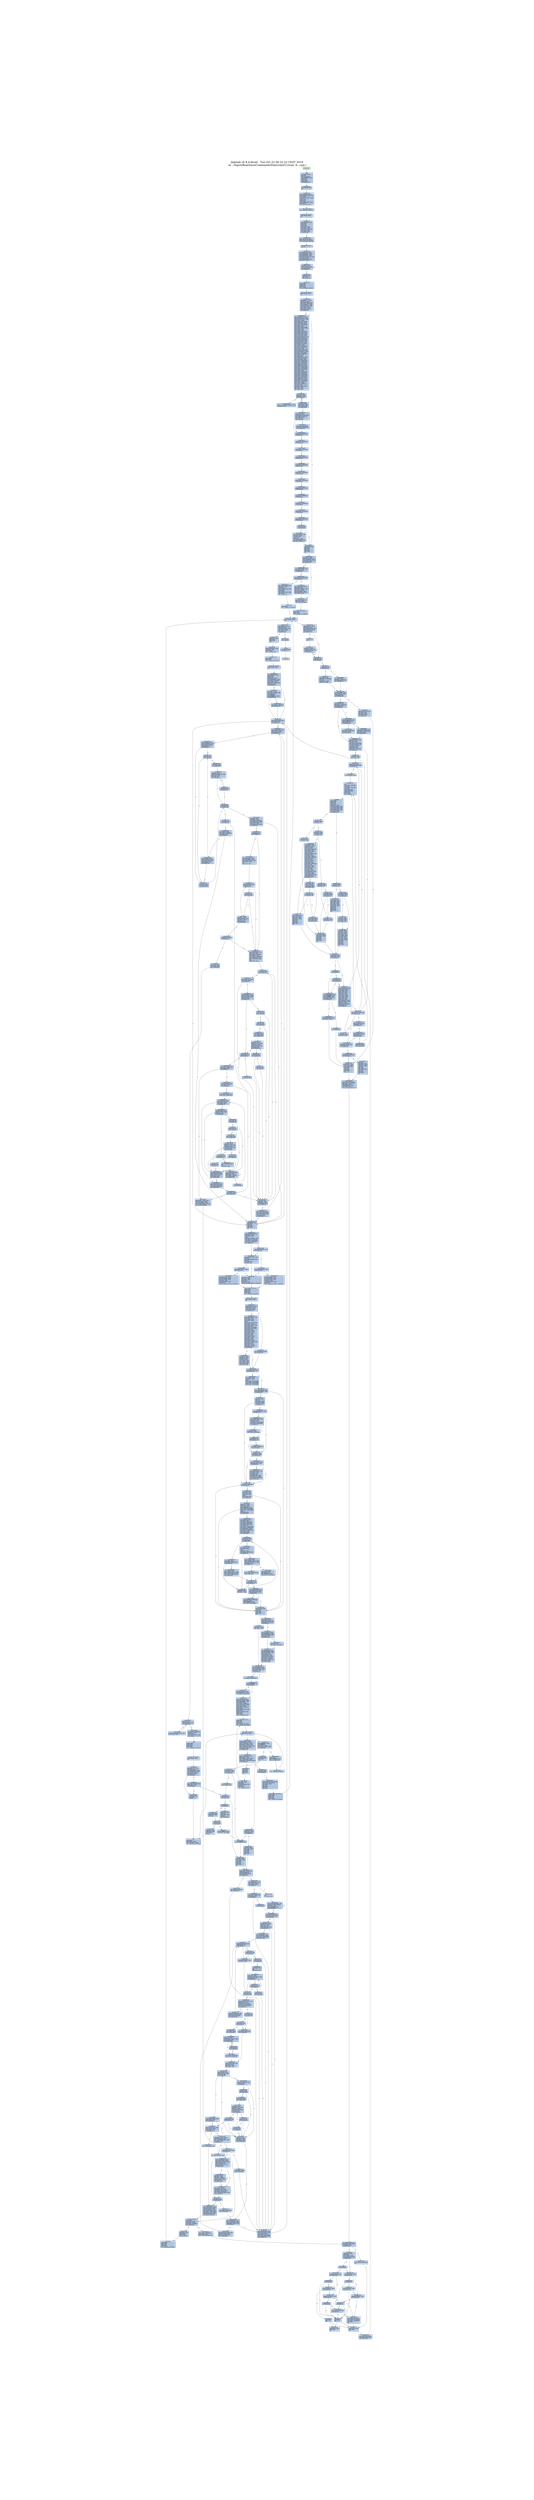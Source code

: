 digraph G {
node[shape=rectangle,style=filled,fillcolor=lightsteelblue,color=lightsteelblue]
bgcolor="transparent"
graph [label="Jakstab v0.8.4-devel   Tue Oct 22 08:32:23 CEST 2019\n-m ../Input/Real/linuxCommandsStatic/sha512sum -b --cpa i", labelloc=t, fontsize=35, pad=30]
"0x08048730_0"[label="start\nxorl %ebp, %ebp\lpopl %esi\lmovl %esp, %ecx\landl $0xfffffff0, %esp\lpushl %eax\lpushl %esp\lpushl %edx\lcall 0x08048763\l"];
"0x08048740_0"[label="0x08048740\naddl $0xb18c0, %ebx\lleal -616560(%ebx), %eax\lpushl %eax\lleal -616720(%ebx), %eax\lpushl %eax\lpushl %ecx\lpushl %esi\lmovl $0x8049e0d, %eax\lpushl %eax\lcall __libc_start_main\l"];
"0x08048763_0"[label="0x08048763\nmovl (%esp), %ebx\lret\l"];
"0x08048770_0"[label="_dl_relocate_static_...\nrepz ret\l"];
"0x08048780_0"[label="__x86.get_pc_thunk.b...\nmovl (%esp), %ebx\lret\l"];
"0x0804a63a_0"[label="__x86.get_pc_thunk.a...\nmovl (%esp), %eax\lret\l"];
"0x0804a63e_0"[label="__x86.get_pc_thunk.c...\nmovl (%esp), %ecx\lret\l"];
"0x08061b4a_0"[label="__x86.get_pc_thunk.d...\nmovl (%esp), %edx\lret\l"];
"0x08062a20_0"[label="get_common_indeces.c...\npushl %ebp\lpushl %edi\lpushl %esi\lpushl %ebx\lcall __x86.get_pc_thunk.bp\l"];
"0x08062a29_0"[label="0x08062a29\naddl $0x975d7, %ebp\lsubl $0x108, %esp\ltestl %eax, %eax\lmovl %ecx, (%esp)\lje 0x08062c08\l"];
"0x08062a40_0"[label="0x08062a40\nmovl $0x80fbc00, %ebp\lmovl %eax, %esi\lmovl %edx, %edi\lmovl $0x1, %eax\lcpuid \lmovl %edx, 0x14(%ebp)\lmovl %eax, %edx\lmovl %ecx, 0x10(%ebp)\lshrl $0x8, %edx\lmovl %ebx, 0xc(%ebp)\lmovl %eax, 0x8(%ebp)\landl $0xf, %edx\lmovl (%esp), %ecx\lmovl %edx, (%esi)\lmovl %eax, %edx\lshrl $0x4, %edx\landl $0xf, %edx\lmovl %edx, (%edi)\lmovl %eax, %edx\lshrl $0xc, %edx\landl $0xf0, %edx\lmovl %edx, (%ecx)\lmovl 0x11c(%esp), %edx\lmovl %eax, %ecx\landl $0xf, %ecx\lmovl %ecx, (%edx)\lcmpl $0xf, (%esi)\lje 0x08062bf1\l"];
"0x08062a98_0"[label="0x08062a98\ncmpl $0x6, 0x4(%ebp)\ljle 0x08062ab3\l"];
"0x08062a9e_0"[label="0x08062a9e\nmovl $0x7, %eax\lxorl %ecx, %ecx\lcpuid \lmovl %eax, 0x18(%ebp)\lmovl %ebx, 0x1c(%ebp)\lmovl %ecx, 0x20(%ebp)\lmovl %edx, 0x24(%ebp)\l"];
"0x08062ab3_0"[label="0x08062ab3\nmovl 0x10(%ebp), %ebx\ltestl $0x8000000, %ebx\lje 0x08062be6\l"];
"0x08062ac2_0"[label="0x08062ac2\nxorl %ecx, %ecx\llgdt %ax\lmovl %eax, %edx\landl $0x6, %edx\lcmpl $0x6, %edx\lje 0x08062c13\l"];
"0x08062ad5_0"[label="0x08062ad5\ncmpl $0xc, 0x4(%ebp)\ljle 0x08062be6\l"];
"0x08062adf_0"[label="0x08062adf\nmovl $0xd, %esi\lxorl %ecx, %ecx\lmovl %esi, %eax\lcpuid \ltestl %ebx, %ebx\lje 0x08062be6\l"];
"0x08062af2_0"[label="0x08062af2\naddl $0x7f, %ebx\lmovl %esi, %eax\lmovl $0x1, %ecx\landl $0xffffffc0, %ebx\lmovl %ebx, 0x40(%ebp)\lmovl %ebx, 0x44(%ebp)\lcpuid \ltestb $0x2, %al\lje 0x08062be6\l"];
"0x08062b0f_0"[label="0x08062b0f\nleal 0x8(%esp), %ecx\lmovl $0x3, %eax\lmovl %ebp, 0x4(%esp)\lmovl $0x0, 0x8(%esp)\lmovl $0xa0, 0xc(%esp)\lmovl $0x2, %esi\lmovl $0x240, 0x10(%esp)\lmovl $0xa0, 0x88(%esp)\lleal 0x88(%esp), %edi\lmovl $0x100, 0x8c(%esp)\lmovl %ecx, (%esp)\lmovl %eax, %ebp\ljmp 0x08062b9c\l"];
"0x08062b60_0"[label="0x08062b60\nmovl $0xd, %eax\lmovl %esi, %ecx\lcpuid \lcmpl $0x2, %esi\lmovl %eax, (%edi,%esi,4)\lje 0x08062b96\l"];
"0x08062b71_0"[label="0x08062b71\nmovl (%esp), %ebx\lmovl -4(%edi,%esi,4), %eax\laddl -4(%ebx,%esi,4), %eax\landl $0x2, %ecx\lje 0x08062c7e\l"];
"0x08062b85_0"[label="0x08062b85\nmovl (%esp), %ecx\laddl $0x3f, %eax\landl $0xffffffc0, %eax\lmovl %eax, (%ecx,%esi,4)\l"];
"0x08062b91_0"[label="0x08062b91\ncmpl $0x20, %ebp\lje 0x08062bc2\l"];
"0x08062b96_0"[label="0x08062b96\naddl $0x1, %esi\laddl $0x1, %ebp\l"];
"0x08062b9c_0"[label="0x08062b9c\nmovl $0xee, %eax\lbtl %esi, %eax\ljb 0x08062b60\l"];
"0x08062ba6_0"[label="0x08062ba6\ncmpl $0x2, %esi\lmovl $0x0, (%edi,%esi,4)\lje 0x08062b96\l"];
"0x08062bb2_0"[label="0x08062bb2\nmovl (%esp), %ebx\lmovl -4(%edi,%esi,4), %eax\laddl -4(%ebx,%esi,4), %eax\lmovl %eax, (%ebx,%esi,4)\ljmp 0x08062b91\l"];
"0x08062bc2_0"[label="0x08062bc2\nmovl 0x104(%esp), %eax\laddl 0x84(%esp), %eax\lmovl 0x4(%esp), %ebp\lje 0x08062be6\l"];
"0x08062bd6_0"[label="0x08062bd6\norl $0x400000, 0x48(%ebp)\laddl $0x7f, %eax\landl $0xffffffc0, %eax\lmovl %eax, 0x40(%ebp)\l"];
"0x08062be6_0"[label="0x08062be6\naddl $0x108, %esp\lpopl %ebx\lpopl %esi\lpopl %edi\lpopl %ebp\lret\l"];
"0x08062bf1_0"[label="0x08062bf1\nshrl $0x14, %eax\lmovzbl %al, %eax\laddl $0xf, %eax\lmovl %eax, (%esi)\lmovl (%esp), %eax\lmovl (%eax), %eax\laddl %eax, (%edi)\ljmp 0x08062a98\l"];
"0x08062c08_0"[label="0x08062c08\nmovl $0x80fbc00, %ebp\ljmp 0x08062a98\l"];
"0x08062c13_0"[label="0x08062c13\ntestl $0x10000000, %ebx\lje 0x08062c3a\l"];
"0x08062c1b_0"[label="0x08062c1b\nmovl 0x48(%ebp), %edx\lmovl %edx, %ecx\lorl $0x40, %ecx\ltestb $0x20, 0x1c(%ebp)\lmovl %ecx, 0x48(%ebp)\lje 0x08062c35\l"];
"0x08062c2c_0"[label="0x08062c2c\norl $0x440, %edx\lmovl %edx, 0x48(%ebp)\l"];
"0x08062c35_0"[label="0x08062c35\nandb $0x10, %bh\ljne 0x08062c75\l"];
"0x08062c3a_0"[label="0x08062c3a\nandl $0xe0, %eax\lcmpl $0xe0, %eax\ljne 0x08062ad5\l"];
"0x08062c4a_0"[label="0x08062c4a\nmovl 0x1c(%ebp), %edx\ltestl $0x10000, %edx\lje 0x08062ad5\l"];
"0x08062c59_0"[label="0x08062c59\nmovl 0x48(%ebp), %eax\lmovl %eax, %ecx\lorb $0x10, %ah\lorb $0x30, %ch\landl $0x20000, %edx\lcmovnel %ecx, %eax\lmovl %eax, 0x48(%ebp)\ljmp 0x08062ad5\l"];
"0x08062c75_0"[label="0x08062c75\norl $0x80, 0x48(%ebp)\ljmp 0x08062c3a\l"];
"0x08062c7e_0"[label="0x08062c7e\nmovl %eax, (%ebx,%esi,4)\ljmp 0x08062b91\l"];
"0x08062c90_0"[label="__libc_start_main\ncall __x86.get_pc_thunk.ax\l"];
"0x08062c95_0"[label="0x08062c95\naddl $0x9736b, %eax\lpushl %edi\lpushl %esi\lpushl %ebx\lsubl $0x70, %esp\lmovl $0x0, %edx\lmovl %eax, 0xc(%esp)\lxorl %eax, %eax\ltestl %edx, %edx\lje 0x08062cb9\l"];
"0x08062cb9_0"[label="0x08062cb9\nmovl 0xc(%esp), %edi\lmovl %eax, 0xe10(%edi)\lcall _dl_relocate_static_pie\l"];
"0x08062cc8_0"[label="0x08062cc8\nmovl 0x88(%esp), %eax\lmovl 0x84(%esp), %esi\lmovl $0x80fbbc4, %edx\lmovl 0x98(%esp), %ecx\lleal 0x4(%eax,%esi,4), %eax\lmovl %eax, (%edx)\lmovl $0x80f9ec8, %edx\lmovl %ecx, (%edx)\l"];
"0x08062cf1_0"[label="0x08062cf1\naddl $0x4, %eax\lmovl -4(%eax), %edx\ltestl %edx, %edx\ljne 0x08062cf1\l"];
"0x08062cfb_0"[label="0x08062cfb\nsubl $0xc, %esp\lpushl %eax\lcall _dl_aux_init\l"];
"0x08062d04_0"[label="0x08062d04\naddl $0x10, %esp\lmovl 0xc(%esp), %esi\lmovl $0x80fc210, %eax\lcmpl $0x0, (%eax)\ljne 0x08062d42\l"];
"0x08062d16_0"[label="0x08062d16\nmovl $0x8048000, %edx\ltestl %edx, %edx\lje 0x08062d42\l"];
"0x08062d20_0"[label="0x08062d20\ncmpw $0x20, 0x2a(%edx)\ljne 0x08063114\l"];
"0x08062d2b_0"[label="0x08062d2b\nmovl 0x1c(%edx), %ecx\laddl %edx, %ecx\lmovzwl 0x2c(%edx), %edx\lmovl %ecx, (%eax)\lmovl 0xc(%esp), %eax\lmovl $0x80fc230, %eax\lmovl %edx, (%eax)\l"];
"0x08062d42_0"[label="0x08062d42\nmovl 0xc(%esp), %esi\lmovl %esi, %ebx\lcall __libc_init_secure\l"];
"0x08062d4d_0"[label="0x08062d4d\nmovl $0x80fbbc4, %eax\lsubl $0xc, %esp\lpushl (%eax)\lcall __tunables_init\l"];
"0x08062d5d_0"[label="0x08062d5d\nmovl $0x80fbc00, %esi\laddl $0x10, %esp\lxorl %eax, %eax\lcpuid \lcmpl $0x756e6547, %ebx\lmovl $0x0, 0x1c(%esp)\lmovl $0x0, 0x20(%esp)\lmovl %eax, 0x4(%esi)\ljne 0x0806304f\l"];
"0x08062d89_0"[label="0x08062d89\ncmpl $0x6c65746e, %ecx\ljne 0x0806304f\l"];
"0x08062d95_0"[label="0x08062d95\ncmpl $0x49656e69, %edx\lje 0x080631db\l"];
"0x08062da1_0"[label="0x08062da1\nsubl $0xc, %esp\lxorl %eax, %eax\lxorl %ecx, %ecx\lpushl $0x0\lxorl %edx, %edx\lcall get_common_indeces.constprop.1\l"];
"0x08062db1_0"[label="0x08062db1\naddl $0x10, %esp\lmovl $0x3, %eax\l"];
"0x08062db9_0"[label="0x08062db9\nmovl 0xc(%esp), %ecx\lmovl $0x80fbc00, %edx\lmovl 0x14(%edx), %ecx\ltestb $0x1, %ch\lje 0x08062dd2\l"];
"0x08062dcb_0"[label="0x08062dcb\norl $0x4000, 0x48(%edx)\l"];
"0x08062dd2_0"[label="0x08062dd2\nandb $0xffffff80, %ch\lje 0x08062de8\l"];
"0x08062dd7_0"[label="0x08062dd7\nmovl 0xc(%esp), %ecx\lmovl $0x80fbc00, %edx\lorl $0x8000, 0x48(%edx)\l"];
"0x08062de8_0"[label="0x08062de8\nmovl 0xc(%esp), %edi\lmovl 0x1c(%esp), %edx\lmovl $0x80fbc00, %esi\lmovl %edi, %ebx\lmovl %edx, 0x38(%esi)\lmovl 0x20(%esp), %edx\lmovl %eax, (%esi)\lmovl %edx, 0x3c(%esi)\lpushl %eax\lleal -428448(%edi), %eax\lpushl %eax\lleal 0x3c(%esp), %eax\lpushl %eax\lpushl $0x0\lcall __tunable_get_val\l"];
"0x08062e18_0"[label="0x08062e18\naddl $0xc, %esp\lpushl $0x0\lleal 0x40(%esp), %eax\lpushl %eax\lpushl $0xb\lcall __tunable_get_val\l"];
"0x0806304f_0"[label="0x0806304f\ncmpl $0x68747541, %ebx\lsete %bl\lcmpl $0x444d4163, %ecx\lsete %al\ltestb %al, %bl\lje 0x08062da1\l"];
"0x08063069_0"[label="0x08063069\ncmpl $0x69746e65, %edx\ljne 0x08062da1\l"];
"0x08063075_0"[label="0x08063075\nleal 0x2c(%esp), %ecx\lleal 0x20(%esp), %edx\lleal 0x1c(%esp), %eax\lsubl $0xc, %esp\lleal 0x3c(%esp), %ebx\lpushl %ebx\lcall get_common_indeces.constprop.1\l"];
"0x08063114_0"[label="0x08063114\nleal -193432(%esi), %eax\lmovl %esi, %ebx\lpushl %eax\lleal -193616(%esi), %eax\lpushl $0xb4\lpushl %eax\lleal -193560(%esi), %eax\lpushl %eax\lcall __assert_fail\l"];
"0x080631db_0"[label="0x080631db\nleal 0x20(%esp), %edx\lleal 0x24(%esp), %ecx\lleal 0x1c(%esp), %eax\lsubl $0xc, %esp\lleal 0x34(%esp), %ebx\lpushl %ebx\lcall get_common_indeces.constprop.1\l"];
"0x080631f4_0"[label="0x080631f4\naddl $0x10, %esp\lmovl 0x48(%esi), %edx\lcmpl $0x6, 0x1c(%esp)\lje 0x08063247\l"];
"0x08063201_0"[label="0x08063201\nmovl 0xc(%esp), %eax\lmovl $0x80fbc00, %edx\lmovl 0x48(%edx), %eax\ltestb $0x4, %ah\lje 0x08063219\l"];
"0x08063213_0"[label="0x08063213\norb $0x8, %ah\lmovl %eax, 0x48(%edx)\l"];
"0x08063219_0"[label="0x08063219\nmovl 0xc(%esp), %eax\lmovl $0x80fbc00, %edx\lmovl 0x48(%edx), %eax\lmovl %eax, %ecx\lorl $0x20000, %eax\lorl $0x100000, %ecx\ltestb $0x8, 0x1f(%edx)\lcmovel %ecx, %eax\lmovl %eax, 0x48(%edx)\lmovl $0x1, %eax\ljmp 0x08062db9\l"];
"0x08063392_0"[label="__x86.get_pc_thunk.b...\nmovl (%esp), %ebp\lret\l"];
"0x080636e9_0"[label="__x86.get_pc_thunk.s...\nmovl (%esp), %esi\lret\l"];
"0x08065e10_0"[label="__assert_fail\npushl %ebx\lcall __x86.get_pc_thunk.bx\l"];
"0x08069c83_0"[label="__x86.get_pc_thunk.d...\nmovl (%esp), %edi\lret\l"];
"0x0808dde0_0"[label="__sbrk\npushl %ebp\lpushl %edi\lpushl %esi\lpushl %ebx\lcall __x86.get_pc_thunk.si\l"];
"0x0808dde9_0"[label="0x0808dde9\naddl $0x6c217, %esi\lsubl $0xc, %esp\lmovl $0x80fbcac, %ebp\lmovl 0x20(%esp), %edi\lmovl (%ebp), %ebx\ltestl %ebx, %ebx\lje 0x0808de0d\l"];
"0x0808de03_0"[label="0x0808de03\nmovl 0xe10(%esi), %eax\ltestl %eax, %eax\lje 0x0808de21\l"];
"0x0808de0d_0"[label="0x0808de0d\nsubl $0xc, %esp\lpushl $0x0\lcall brk\l"];
"0x0808de17_0"[label="0x0808de17\naddl $0x10, %esp\ltestl %eax, %eax\ljs 0x0808de40\l"];
"0x0808de1e_0"[label="0x0808de1e\nmovl (%ebp), %ebx\l"];
"0x0808de21_0"[label="0x0808de21\ncmpl $0x0, %edi\lje 0x0808de45\l"];
"0x0808de26_0"[label="0x0808de26\njle 0x0808de70\l"];
"0x0808de28_0"[label="0x0808de28\nmovl %ebx, %eax\laddl %edi, %eax\lsetb %al\l"];
"0x0808de2f_0"[label="0x0808de2f\ntestb %al, %al\lje 0x0808de50\l"];
"0x0808de33_0"[label="0x0808de33\nmovl $0xffffffe0, %eax\lmovl $0xc, %gs:(%eax)\l"];
"0x0808de40_0"[label="0x0808de40\nmovl $0xffffffff, %ebx\l"];
"0x0808de45_0"[label="0x0808de45\naddl $0xc, %esp\lmovl %ebx, %eax\lpopl %ebx\lpopl %esi\lpopl %edi\lpopl %ebp\lret\l"];
"0x0808de50_0"[label="0x0808de50\nsubl $0xc, %esp\laddl %ebx, %edi\lpushl %edi\lcall brk\l"];
"0x0808de5b_0"[label="0x0808de5b\naddl $0x10, %esp\ltestl %eax, %eax\ljs 0x0808de40\l"];
"0x0808de62_0"[label="0x0808de62\naddl $0xc, %esp\lmovl %ebx, %eax\lpopl %ebx\lpopl %esi\lpopl %edi\lpopl %ebp\lret\l"];
"0x0808de70_0"[label="0x0808de70\nmovl %edi, %eax\lnegl %eax\lcmpl %ebx, %eax\lseta %al\ljmp 0x0808de2f\l"];
"0x080901f0_0"[label="do_tunable_update_va...\nmovl 0x4(%eax), %ecx\lcmpl $0x3, %ecx\lje 0x08090240\l"];
"0x080901f8_0"[label="0x080901f8\ncmpl $0x1, %ecx\lpushl %ebx\lmovl (%edx), %ebx\lmovl 0x4(%edx), %edx\lje 0x08090218\l"];
"0x08090203_0"[label="0x08090203\njae 0x08090218\l"];
"0x08090205_0"[label="0x08090205\ncmpl 0xc(%eax), %edx\ljle 0x08090248\l"];
"0x0809020a_0"[label="0x0809020a\ncmpl 0x14(%eax), %edx\ljl 0x08090230\l"];
"0x0809020f_0"[label="0x0809020f\njle 0x0809022b\l"];
"0x08090211_0"[label="0x08090211\npopl %ebx\lret\l"];
"0x08090218_0"[label="0x08090218\ncmpl 0xc(%eax), %edx\lja 0x08090224\l"];
"0x0809021d_0"[label="0x0809021d\njb 0x08090211\l"];
"0x0809021f_0"[label="0x0809021f\ncmpl 0x8(%eax), %ebx\ljb 0x08090211\l"];
"0x08090224_0"[label="0x08090224\ncmpl 0x14(%eax), %edx\ljb 0x08090230\l"];
"0x08090229_0"[label="0x08090229\nja 0x08090211\l"];
"0x0809022b_0"[label="0x0809022b\ncmpl 0x10(%eax), %ebx\lja 0x08090211\l"];
"0x08090230_0"[label="0x08090230\nmovl %ebx, 0x18(%eax)\lmovl %edx, 0x1c(%eax)\lmovb $0x1, 0x20(%eax)\lpopl %ebx\lret\l"];
"0x08090240_0"[label="0x08090240\nmovl %edx, 0x18(%eax)\lret\l"];
"0x08090248_0"[label="0x08090248\njl 0x08090211\l"];
"0x0809024a_0"[label="0x0809024a\ncmpl 0x8(%eax), %ebx\ljae 0x0809020a\l"];
"0x0809024f_0"[label="0x0809024f\npopl %ebx\lret\l"];
"0x08090260_0"[label="tunable_initialize\npushl %ebx\lmovl %eax, %ebx\lsubl $0x18, %esp\lcmpl $0x3, 0x4(%eax)\ljne 0x08090280\l"];
"0x0809026c_0"[label="0x0809026c\nmovb $0x1, 0x20(%eax)\lmovl %ebx, %eax\lcall do_tunable_update_val\l"];
"0x08090277_0"[label="0x08090277\naddl $0x18, %esp\lpopl %ebx\lret\l"];
"0x08090280_0"[label="0x08090280\nsubl $0x8, %esp\lpushl $0x0\lpushl %edx\lcall _dl_strtoul\l"];
"0x0809028b_0"[label="0x0809028b\nmovl %eax, 0x18(%esp)\lmovl %edx, 0x1c(%esp)\laddl $0x10, %esp\lleal 0x8(%esp), %edx\lmovl %ebx, %eax\lcall do_tunable_update_val\l"];
"0x080902a1_0"[label="0x080902a1\naddl $0x18, %esp\lpopl %ebx\lret\l"];
"0x080902d0_0"[label="__tunables_init\npushl %ebp\lpushl %edi\lcall __x86.get_pc_thunk.di\l"];
"0x080902d7_0"[label="0x080902d7\naddl $0x69d29, %edi\lpushl %esi\lpushl %ebx\lsubl $0x3c, %esp\lmovl $0x80f9ecc, %eax\lmovl %edi, 0xc(%esp)\lmovl (%eax), %esi\lmovl %eax, 0x18(%esp)\ltestl %esi, %esi\lje 0x08090310\l"];
"0x080902f6_0"[label="0x080902f6\nmovl $0x21, %eax\lleal -180521(%edi), %ebx\lxorl %ecx, %ecx\lint $0xffffff80\lcmpl $0xfffff000, %eax\ljbe 0x0809061b\l"];
"0x08090310_0"[label="0x08090310\nmovl 0x50(%esp), %eax\ltestl %eax, %eax\lje 0x0809044f\l"];
"0x0809031c_0"[label="0x0809031c\nmovl 0x50(%esp), %eax\lmovl (%eax), %ebp\ltestl %ebp, %ebp\lje 0x0809044f\l"];
"0x0809032a_0"[label="0x0809032a\nmovzbl (%ebp), %ecx\lmovl 0x50(%esp), %eax\lleal 0x4(%eax), %ebx\lcmpb $0x3d, %cl\lje 0x080904c2\l"];
"0x0809033e_0"[label="0x0809033e\ntestb %cl, %cl\lje 0x080904c2\l"];
"0x08090346_0"[label="0x08090346\nxorl %eax, %eax\ljmp 0x08090355\l"];
"0x08090350_0"[label="0x08090350\ncmpb $0x3d, %dl\lje 0x08090363\l"];
"0x08090355_0"[label="0x08090355\naddl $0x1, %eax\lmovzbl (%ebp,%eax), %edx\lmovl %eax, %esi\ltestb %dl, %dl\ljne 0x08090350\l"];
"0x08090363_0"[label="0x08090363\ntestb %dl, %dl\lje 0x080904a0\l"];
"0x0809036b_0"[label="0x0809036b\naddl $0x1, %esi\ltestl %ebx, %ebx\lmovl %ebx, 0x8(%esp)\lleal (%ebp,%esi), %eax\lmovl %ecx, %edi\lmovl %eax, 0x14(%esp)\lje 0x0809044f\l"];
"0x08090384_0"[label="0x08090384\ncmpb $0x47, %cl\ljne 0x080903c1\l"];
"0x08090389_0"[label="0x08090389\nmovl 0xc(%esp), %ecx\lleal 0x1(%ebp), %eax\lleal -180535(%ecx), %ebx\lmovl $0x4c, %ecx\lnop \lleal (%esi), %esi\l"];
"0x080903a0_0"[label="0x080903a0\nmovzbl (%eax), %edx\ltestb %dl, %dl\lje 0x080903c1\l"];
"0x080903a7_0"[label="0x080903a7\ncmpb %cl, %dl\ljne 0x080903c1\l"];
"0x080903ab_0"[label="0x080903ab\naddl $0x1, %ebx\lmovzbl (%ebx), %ecx\laddl $0x1, %eax\ltestb %cl, %cl\ljne 0x080903a0\l"];
"0x080903b8_0"[label="0x080903b8\ncmpb $0x3d, (%eax)\lje 0x0809054f\l"];
"0x080903c1_0"[label="0x080903c1\nmovl 0x18(%esp), %eax\lxorl %edi, %edi\lmovl %ebp, 0x4(%esp)\lmovl (%eax), %eax\lmovl %eax, 0x10(%esp)\lmovl 0xc(%esp), %eax\lleal -1344(%eax), %esi\lnop \lleal (%esi), %esi\l"];
"0x080903e0_0"[label="0x080903e0\ncmpb $0x0, (%esi)\ljne 0x08090430\l"];
"0x080903e5_0"[label="0x080903e5\nmovl 0x8(%esi), %ebp\ltestl %ebp, %ebp\lje 0x08090430\l"];
"0x080903ec_0"[label="0x080903ec\nmovzbl (%ebp), %edx\lmovl 0x4(%esp), %ebx\lmovzbl (%ebx), %eax\ltestb %dl, %dl\lje 0x08090428\l"];
"0x080903fb_0"[label="0x080903fb\ntestb %al, %al\lje 0x08090430\l"];
"0x080903ff_0"[label="0x080903ff\ncmpb %al, %dl\ljne 0x08090430\l"];
"0x08090403_0"[label="0x08090403\nmovl %ebp, %ecx\lmovl %ebx, %edx\ljmp 0x08090418\l"];
"0x08090410_0"[label="0x08090410\ncmpb %al, %bl\ljne 0x08090430\l"];
"0x08090414_0"[label="0x08090414\ntestb %al, %al\lje 0x08090430\l"];
"0x08090418_0"[label="0x08090418\naddl $0x1, %ecx\lmovzbl (%ecx), %ebx\laddl $0x1, %edx\lmovzbl (%edx), %eax\ltestb %bl, %bl\ljne 0x08090410\l"];
"0x08090428_0"[label="0x08090428\ncmpb $0x3d, %al\lje 0x08090460\l"];
"0x0809042c_0"[label="0x0809042c\nleal (%esi), %esi\l"];
"0x08090430_0"[label="0x08090430\naddl $0x1, %edi\laddl $0x2c, %esi\lcmpl $0x16, %edi\ljne 0x080903e0\l"];
"0x0809043b_0"[label="0x0809043b\nmovl 0x8(%esp), %eax\lmovl %eax, 0x50(%esp)\lmovl 0x50(%esp), %eax\ltestl %eax, %eax\ljne 0x0809031c\l"];
"0x0809044f_0"[label="0x0809044f\naddl $0x3c, %esp\lpopl %ebx\lpopl %esi\lpopl %edi\lpopl %ebp\lret\l"];
"0x08090460_0"[label="0x08090460\nmovl 0x10(%esp), %edx\ltestl %edx, %edx\lje 0x08090474\l"];
"0x08090468_0"[label="0x08090468\nmovl 0x4(%esi), %eax\ltestl %eax, %eax\lje 0x080904cb\l"];
"0x0809046f_0"[label="0x0809046f\ncmpl $0x2, %eax\ljne 0x08090430\l"];
"0x08090474_0"[label="0x08090474\nimull $0x2c, %edi, %eax\lmovl 0xc(%esp), %edi\lmovl 0x14(%esp), %edx\lleal -1376(%edi,%eax), %eax\lcall tunable_initialize\l"];
"0x0809048b_0"[label="0x0809048b\nmovl 0x8(%esp), %eax\lmovl %eax, 0x50(%esp)\ljmp 0x08090310\l"];
"0x080904a0_0"[label="0x080904a0\ntestl %ebx, %ebx\lje 0x0809044f\l"];
"0x080904a4_0"[label="0x080904a4\nmovl (%ebx), %ebp\lmovl %ebx, 0x50(%esp)\ltestl %ebp, %ebp\lje 0x0809044f\l"];
"0x080904ae_0"[label="0x080904ae\nmovzbl (%ebp), %ecx\lmovl 0x50(%esp), %eax\lleal 0x4(%eax), %ebx\lcmpb $0x3d, %cl\ljne 0x0809033e\l"];
"0x080904c2_0"[label="0x080904c2\nmovl %ecx, %edx\lxorl %esi, %esi\ljmp 0x08090363\l"];
"0x080904cb_0"[label="0x080904cb\nmovl 0x50(%esp), %eax\lmovl %eax, 0x8(%esp)\l"];
"0x080904d3_0"[label="0x080904d3\nmovl 0x8(%esp), %eax\lmovl (%eax), %eax\ltestl %eax, %eax\lje 0x08090524\l"];
"0x080904dd_0"[label="0x080904dd\nmovzbl (%ebp), %ecx\lmovzbl (%eax), %edx\ltestb %cl, %cl\lje 0x08090510\l"];
"0x080904e8_0"[label="0x080904e8\ntestb %dl, %dl\lje 0x08090515\l"];
"0x080904ec_0"[label="0x080904ec\ncmpb %dl, %cl\ljne 0x08090515\l"];
"0x080904f0_0"[label="0x080904f0\nmovl %ebp, %ecx\ljmp 0x08090500\l"];
"0x080904f8_0"[label="0x080904f8\ncmpb %dl, %bl\ljne 0x08090515\l"];
"0x080904fc_0"[label="0x080904fc\ntestb %dl, %dl\lje 0x08090515\l"];
"0x08090500_0"[label="0x08090500\naddl $0x1, %ecx\lmovzbl (%ecx), %ebx\laddl $0x1, %eax\lmovzbl (%eax), %edx\ltestb %bl, %bl\ljne 0x080904f8\l"];
"0x08090510_0"[label="0x08090510\ncmpb $0x3d, %dl\lje 0x08090534\l"];
"0x08090515_0"[label="0x08090515\naddl $0x4, 0x8(%esp)\lmovl 0x8(%esp), %eax\lmovl (%eax), %eax\ltestl %eax, %eax\ljne 0x080904dd\l"];
"0x08090524_0"[label="0x08090524\nmovl 0x50(%esp), %ecx\lmovl 0x4(%esi), %eax\lmovl %ecx, 0x8(%esp)\ljmp 0x0809046f\l"];
"0x08090534_0"[label="0x08090534\nmovl 0x8(%esp), %eax\lnop \lleal (%esi), %esi\l"];
"0x08090540_0"[label="0x08090540\nmovl 0x4(%eax), %edx\laddl $0x4, %eax\lmovl %edx, -4(%eax)\ltestl %edx, %edx\ljne 0x08090540\l"];
"0x0809054d_0"[label="0x0809054d\njmp 0x080904d3\l"];
"0x0809054f_0"[label="0x0809054f\nxorl %edx, %edx\lmovl %edi, %ecx\ljmp 0x0809055f\l"];
"0x08090558_0"[label="0x08090558\nmovzbl 0x1(%ebp,%edx), %ecx\lmovl %eax, %edx\l"];
"0x0809055f_0"[label="0x0809055f\ntestb %cl, %cl\lleal 0x1(%edx), %eax\ljne 0x08090558\l"];
"0x08090566_0"[label="0x08090566\nmovl %edx, 0x4(%esp)\lsubl $0xc, %esp\lpushl %eax\lmovl 0x1c(%esp), %ebx\lcall __sbrk\l"];
"0x08090577_0"[label="0x08090577\nmovl %eax, 0x34(%esp)\laddl $0x10, %esp\lcmpl $0xffffffff, %eax\lmovl %eax, %ecx\lje 0x080907e0\l"];
"0x08090589_0"[label="0x08090589\nmovl 0x4(%esp), %edx\ltestl %edx, %edx\lleal -1(%edx), %eax\lje 0x080907c6\l"];
"0x08090598_0"[label="0x08090598\nnop \lleal (%esi), %esi\l"];
"0x080905a0_0"[label="0x080905a0\nmovzbl (%ebp,%eax), %edx\lmovb %dl, (%ecx,%eax)\lsubl $0x1, %eax\lcmpl $0xffffffff, %eax\ljne 0x080905a0\l"];
"0x080905b0_0"[label="0x080905b0\naddl 0x24(%esp), %esi\lmovl %esi, 0x2c(%esp)\lje 0x08090604\l"];
"0x080905ba_0"[label="0x080905ba\nmovzbl (%esi), %eax\lmovl %esi, %ebp\ltestb %al, %al\lmovb %al, 0x4(%esp)\lje 0x08090604\l"];
"0x080905c7_0"[label="0x080905c7\nmovl 0xc(%esp), %eax\lleal -1376(%eax), %eax\lmovl %eax, 0x28(%esp)\lleal (%esi), %esi\l"];
"0x080905d8_0"[label="0x080905d8\nmovzbl 0x4(%esp), %eax\lcmpb $0x3d, %al\lje 0x0809062a\l"];
"0x080905e1_0"[label="0x080905e1\ncmpb $0x3a, %al\lje 0x0809062a\l"];
"0x080905e5_0"[label="0x080905e5\ntestb %al, %al\lje 0x08090604\l"];
"0x080905e9_0"[label="0x080905e9\nxorl %edx, %edx\lnop \lleal (%esi), %esi\l"];
"0x080905f0_0"[label="0x080905f0\naddl $0x1, %edx\lmovzbl (%ebp,%edx), %eax\lcmpb $0x3d, %al\lje 0x08090631\l"];
"0x080905fc_0"[label="0x080905fc\ncmpb $0x3a, %al\lje 0x08090631\l"];
"0x08090600_0"[label="0x08090600\ntestb %al, %al\ljne 0x080905f0\l"];
"0x08090604_0"[label="0x08090604\nmovl 0x50(%esp), %eax\lmovl 0x24(%esp), %edi\lmovl %edi, (%eax)\lmovl 0x8(%esp), %eax\lmovl %eax, 0x50(%esp)\ljmp 0x08090310\l"];
"0x0809061b_0"[label="0x0809061b\nmovl $0x2, -416(%edi)\ljmp 0x08090310\l"];
"0x0809062a_0"[label="0x0809062a\nmovzbl 0x4(%esp), %eax\lxorl %edx, %edx\l"];
"0x08090631_0"[label="0x08090631\ntestb %al, %al\lje 0x08090604\l"];
"0x08090635_0"[label="0x08090635\nleal 0x1(%ebp,%edx), %ecx\lcmpb $0x3a, %al\lmovzbl (%ecx), %ebx\lmovl %ecx, 0x10(%esp)\lmovb %bl, 0x1f(%esp)\lje 0x08090730\l"];
"0x0809064c_0"[label="0x0809064c\ntestb %bl, %bl\lje 0x0809076f\l"];
"0x08090654_0"[label="0x08090654\ncmpb $0x3a, %bl\lje 0x0809076f\l"];
"0x0809065d_0"[label="0x0809065d\nxorl %eax, %eax\ljmp 0x0809066c\l"];
"0x08090668_0"[label="0x08090668\ntestb %dl, %dl\lje 0x08090678\l"];
"0x0809066c_0"[label="0x0809066c\naddl $0x1, %eax\lmovzbl (%ecx,%eax), %edx\lcmpb $0x3a, %dl\ljne 0x08090668\l"];
"0x08090678_0"[label="0x08090678\nmovl %eax, 0x20(%esp)\lmovb %dl, 0x1f(%esp)\l"];
"0x08090680_0"[label="0x08090680\nmovl 0x28(%esp), %edi\lxorl %esi, %esi\lleal (%esi), %esi\lleal (%edi), %edi\l"];
"0x08090690_0"[label="0x08090690\nmovl (%edi), %eax\lmovzbl (%eax), %edx\ltestb %dl, %dl\lje 0x080906fb\l"];
"0x08090699_0"[label="0x08090699\nmovzbl 0x4(%esp), %ecx\ltestb %cl, %cl\lje 0x080906cd\l"];
"0x080906a2_0"[label="0x080906a2\ncmpb %cl, %dl\ljne 0x080906cd\l"];
"0x080906a6_0"[label="0x080906a6\nmovl %ebp, %edx\ljmp 0x080906b8\l"];
"0x080906b0_0"[label="0x080906b0\ncmpb %bl, %cl\ljne 0x080906cd\l"];
"0x080906b4_0"[label="0x080906b4\ntestb %bl, %bl\lje 0x080906cd\l"];
"0x080906b8_0"[label="0x080906b8\naddl $0x1, %eax\lmovzbl (%eax), %ecx\laddl $0x1, %edx\lmovzbl (%edx), %ebx\ltestb %cl, %cl\ljne 0x080906b0\l"];
"0x080906c8_0"[label="0x080906c8\ncmpb $0x3d, %bl\lje 0x08090705\l"];
"0x080906cd_0"[label="0x080906cd\naddl $0x1, %esi\laddl $0x2c, %edi\lcmpl $0x16, %esi\ljne 0x08090690\l"];
"0x080906d8_0"[label="0x080906d8\nmovl 0x10(%esp), %eax\lmovl 0x20(%esp), %edi\lcmpb $0x0, (%eax,%edi)\lje 0x08090604\l"];
"0x080906ea_0"[label="0x080906ea\nleal 0x1(%eax,%edi), %ebp\lmovzbl (%ebp), %eax\lmovb %al, 0x4(%esp)\ljmp 0x080905d8\l"];
"0x080906fb_0"[label="0x080906fb\nmovzbl 0x4(%esp), %ebx\lcmpb $0x3d, %bl\ljne 0x080906cd\l"];
"0x08090705_0"[label="0x08090705\nmovl 0x18(%esp), %eax\lmovl (%eax), %ecx\ltestl %ecx, %ecx\lje 0x08090742\l"];
"0x0809070f_0"[label="0x0809070f\nimull $0x2c, %esi, %eax\lmovl 0xc(%esp), %edi\lmovl -1340(%edi,%eax), %eax\ltestl %eax, %eax\lje 0x0809077c\l"];
"0x08090721_0"[label="0x08090721\nmovl 0x10(%esp), %ebp\l"];
"0x08090725_0"[label="0x08090725\ncmpl $0x2, %eax\lje 0x08090746\l"];
"0x0809072a_0"[label="0x0809072a\nmovl %ebp, 0x10(%esp)\ljmp 0x080906d8\l"];
"0x08090730_0"[label="0x08090730\nmovzbl 0x1f(%esp), %eax\lmovl 0x10(%esp), %ebp\lmovb %al, 0x4(%esp)\ljmp 0x080905d8\l"];
"0x08090742_0"[label="0x08090742\nmovl 0x10(%esp), %ebp\l"];
"0x08090746_0"[label="0x08090746\nmovl 0x10(%esp), %edx\lsubl 0x2c(%esp), %edx\laddl 0x14(%esp), %edx\lmovl 0x20(%esp), %eax\lmovb $0x0, (%edx,%eax)\limull $0x2c, %esi, %eax\laddl 0x28(%esp), %eax\lcall tunable_initialize\l"];
"0x0809076f_0"[label="0x0809076f\nmovl $0x0, 0x20(%esp)\ljmp 0x08090680\l"];
"0x0809077c_0"[label="0x0809077c\ncmpb $0x0, 0x1f(%esp)\lje 0x080907ed\l"];
"0x08090783_0"[label="0x08090783\nmovl 0x10(%esp), %eax\lmovl 0x20(%esp), %edi\lleal 0x1(%eax,%edi), %edx\lmovl %ebp, %eax\lmovzbl (%edx), %ecx\ltestb %cl, %cl\lje 0x080907a8\l"];
"0x08090798_0"[label="0x08090798\naddl $0x1, %edx\laddl $0x1, %eax\lmovb %cl, -1(%eax)\lmovzbl (%edx), %ecx\ltestb %cl, %cl\ljne 0x08090798\l"];
"0x080907a8_0"[label="0x080907a8\nmovb $0x0, (%eax)\lmovl 0xc(%esp), %edi\limull $0x2c, %esi, %eax\lmovl $0x0, 0x20(%esp)\lmovl -1340(%edi,%eax), %eax\ljmp 0x08090725\l"];
"0x080907c6_0"[label="0x080907c6\nmovl 0x24(%esp), %ebx\ltestl %ebx, %ebx\lje 0x08090604\l"];
"0x080907d2_0"[label="0x080907d2\njmp 0x080905b0\l"];
"0x080907e0_0"[label="0x080907e0\nmovl $0x0, 0x24(%esp)\ljmp 0x08090604\l"];
"0x080907ed_0"[label="0x080907ed\nmovb $0x0, (%ebp)\ljmp 0x08090604\l"];
"0x08090800_0"[label="__tunable_get_val\npushl %edi\lpushl %esi\lpushl %ebx\lmovl 0x10(%esp), %eax\lcall __x86.get_pc_thunk.dx\l"];
"0x0809080c_0"[label="0x0809080c\naddl $0x697f4, %edx\lmovl 0x14(%esp), %esi\lmovl 0x18(%esp), %ebx\limull $0x2c, %eax, %ecx\lleal -1376(%edx,%ecx), %ecx\lmovl 0x4(%ecx), %edi\lcmpl $0x1, %edi\lje 0x08090860\l"];
"0x0809082c_0"[label="0x0809082c\nmovl 0x18(%ecx), %ecx\lmovl %ecx, (%esi)\limull $0x2c, %eax, %eax\lleal -1376(%edx), %edx\lcmpb $0x0, 0x20(%edx,%eax)\lje 0x08090858\l"];
"0x08090841_0"[label="0x08090841\ntestl %ebx, %ebx\lje 0x08090858\l"];
"0x08090845_0"[label="0x08090845\nleal 0x18(%edx,%eax), %eax\lmovl %eax, 0x10(%esp)\lmovl %ebx, %eax\lpopl %ebx\lpopl %esi\lpopl %edi\ljmp %eax\l"];
"0x08090858_0"[label="0x08090858\npopl %ebx\lpopl %esi\lpopl %edi\lret\l"];
"0x08090880_0"[label="_dl_aux_init\npushl %ebp\lpushl %edi\lpushl %esi\lpushl %ebx\lcall __x86.get_pc_thunk.cx\l"];
"0x08090889_0"[label="0x08090889\naddl $0x69777, %ecx\lsubl $0x74, %esp\lmovl 0x88(%esp), %eax\lmovl %eax, 0x4(%esp)\lmovl $0x80fc1fc, %eax\lmovl 0x4(%esp), %edx\lmovl %edx, (%eax)\lmovl (%edx), %eax\ltestl %eax, %eax\lje 0x08090b1d\l"];
"0x080908b3_0"[label="0x080908b3\nmovl $0x80fc224, %esi\lmovl 0x1be0(%ecx), %edi\lmovl 0x1be4(%ecx), %ebp\lmovl (%esi), %ebx\lmovl %edi, 0x30(%esp)\lmovl $0x80f9ecc, %edi\lmovl %esi, 0x5c(%esp)\lmovl %ebp, 0x34(%esp)\lxorl %ebp, %ebp\lmovl %ebx, 0x48(%esp)\lmovl 0xb20(%ecx), %ebx\lmovl %ebp, %edx\lmovl (%edi), %esi\lmovl %edi, 0x10(%esp)\lmovl $0x80fc200, %edi\lmovl %ebx, 0x40(%esp)\lmovl -320(%ecx), %ebx\lmovl %esi, 0x4c(%esp)\lmovzwl 0xaec(%ecx), %esi\lmovl %edi, 0x68(%esp)\lmovl %ebx, 0x54(%esp)\lmovl $0x80fc248, %ebx\lmovw %si, 0x44(%esp)\lmovl $0x80fc21c, %esi\lmovl %ebx, 0x14(%esp)\lmovl (%ebx), %ebx\lmovl %esi, 0x64(%esp)\lmovl %ebx, 0x50(%esp)\lmovl (%esi), %ebx\lmovl 0x1bec(%ecx), %esi\lmovl %ebx, 0x18(%esp)\lmovl 0x1be8(%ecx), %ebx\lmovl %esi, 0x2c(%esp)\lmovl %ebx, 0x28(%esp)\lmovl (%edi), %esi\lxorl %edi, %edi\lmovl 0xaf8(%ecx), %ebx\lmovb %dl, 0x21(%esp)\lmovl 0x4(%esp), %edx\lmovb $0x0, 0x5b(%esp)\lmovl %esi, 0x38(%esp)\lmovb $0x0, 0x5a(%esp)\lmovl %ebx, 0xc(%esp)\lmovl $0x80fc230, %ebx\lmovb $0x0, 0x59(%esp)\lmovb $0x0, 0x58(%esp)\lmovb $0x0, 0x47(%esp)\lmovb $0x0, 0x46(%esp)\lmovl (%ebx), %esi\lmovl %ebx, 0x6c(%esp)\lmovb $0x0, 0x3f(%esp)\lmovb $0x0, 0x3e(%esp)\lmovb $0x0, 0x3d(%esp)\lmovb $0x0, 0x3c(%esp)\lmovl %esi, 0x24(%esp)\lmovl $0x80fc210, %esi\lmovb $0x0, 0x23(%esp)\lmovb $0x0, 0x22(%esp)\lmovl %edi, 0x8(%esp)\lmovl (%esi), %ebx\lmovl %esi, 0x60(%esp)\lxorl %esi, %esi\lmovl %ebx, 0x1c(%esp)\lxorl %ebx, %ebx\lmovl %esi, %esi\lleal (%edi), %edi\l"];
"0x080909d0_0"[label="0x080909d0\nsubl $0x3, %eax\lcmpl $0x1e, %eax\lja 0x08090a0b\l"];
"0x080909d8_0"[label="0x080909d8\nmovl -179712(%ecx,%eax,4), %edi\laddl %ecx, %edi\l"];
"0x08090a0b_0"[label="0x08090a0b\naddl $0x8, %edx\lmovl (%edx), %eax\ltestl %eax, %eax\ljne 0x080909d0\l"];
"0x08090a14_0"[label="0x08090a14\nleal (%esi), %esi\lmovzbl 0x21(%esp), %ebp\lmovl 0x8(%esp), %edi\lmovl %ebp, %eax\ltestb %al, %al\ljne 0x08090d3e\l"];
"0x08090a2b_0"[label="0x08090a2b\ncmpb $0x0, 0x22(%esp)\lje 0x08090a3c\l"];
"0x08090a3c_0"[label="0x08090a3c\ncmpb $0x0, 0x23(%esp)\lje 0x08090a4d\l"];
"0x08090a4d_0"[label="0x08090a4d\ncmpb $0x0, 0x3c(%esp)\lje 0x08090a5e\l"];
"0x08090a5e_0"[label="0x08090a5e\ncmpb $0x0, 0x3d(%esp)\lje 0x08090a6f\l"];
"0x08090a6f_0"[label="0x08090a6f\ncmpb $0x0, 0x3e(%esp)\lje 0x08090a84\l"];
"0x08090a84_0"[label="0x08090a84\ncmpb $0x0, 0x3f(%esp)\lje 0x08090a99\l"];
"0x08090a99_0"[label="0x08090a99\ncmpb $0x0, 0x46(%esp)\lje 0x08090aac\l"];
"0x08090aac_0"[label="0x08090aac\ncmpb $0x0, 0x47(%esp)\lje 0x08090abd\l"];
"0x08090abd_0"[label="0x08090abd\ncmpb $0x0, 0x58(%esp)\lje 0x08090ace\l"];
"0x08090ace_0"[label="0x08090ace\ncmpb $0x0, 0x59(%esp)\lje 0x08090adf\l"];
"0x08090adf_0"[label="0x08090adf\ncmpb $0x0, 0x5a(%esp)\lje 0x08090af0\l"];
"0x08090af0_0"[label="0x08090af0\ncmpb $0x0, 0x5b(%esp)\lje 0x08090b01\l"];
"0x08090b01_0"[label="0x08090b01\ncmpl $0xf, %ebx\ljne 0x08090b1d\l"];
"0x08090b06_0"[label="0x08090b06\nmovl 0x10(%esp), %edx\lxorl %eax, %eax\lorl %esi, %edi\lsetne %al\lmovl %eax, (%edx)\lmovl 0x14(%esp), %eax\lmovl $0x1, (%eax)\l"];
"0x08090b1d_0"[label="0x08090b1d\naddl $0x74, %esp\lpopl %ebx\lpopl %esi\lpopl %edi\lpopl %ebp\lret\l"];
"0x08090d3e_0"[label="0x08090d3e\nmovl 0xc(%esp), %eax\lmovl %eax, 0xaf8(%ecx)\ljmp 0x08090a2b\l"];
"0x08091580_0"[label="__libc_init_secure\npushl %esi\lpushl %ebx\lcall __x86.get_pc_thunk.bx\l"];
"0x08091587_0"[label="0x08091587\naddl $0x68a79, %ebx\lsubl $0x4, %esp\lmovl $0x80fc248, %eax\lmovl (%eax), %eax\ltestl %eax, %eax\lje 0x080915a8\l"];
"0x0809159c_0"[label="0x0809159c\naddl $0x4, %esp\lpopl %ebx\lpopl %esi\lret\l"];
"0x080915a8_0"[label="0x080915a8\ncall __geteuid\l"];
"0x08091660_0"[label="_dl_tunable_set_hwca...\npushl %ebp\lpushl %edi\lpushl %esi\lpushl %ebx\lcall __x86.get_pc_thunk.bx\l"];
"0x08092470_0"[label="__syscall_error\ncall __x86.get_pc_thunk.dx\l"];
"0x080b04a0_0"[label="__geteuid\nmovl $0xc9, %eax\lcall %gs:0x10\l"];
"0x080b0970_0"[label="brk\npushl %ebx\lmovl $0x2d, %eax\lmovl 0x8(%esp), %ebx\lcall __x86.get_pc_thunk.dx\l"];
"0x080b097f_0"[label="0x080b097f\naddl $0x49681, %edx\lint $0xffffff80\lcmpl %eax, %ebx\lmovl %eax, 0x1cac(%edx)\lja 0x080b0998\l"];
"0x080b0991_0"[label="0x080b0991\nxorl %eax, %eax\lpopl %ebx\lret\l"];
"0x080b0998_0"[label="0x080b0998\npopl %ebx\lmovl $0xfffffff4, %eax\ljmp __syscall_error\l"];
"0x080b91f0_0"[label="_dl_strtoul\npushl %ebp\lpushl %edi\lpushl %esi\lpushl %ebx\lcall __x86.get_pc_thunk.bx\l"];
"0x080b91f9_0"[label="0x080b91f9\naddl $0x40e07, %ebx\lsubl $0x2c, %esp\lmovl 0x40(%esp), %ebp\lmovzbl (%ebp), %eax\lcmpb $0x20, %al\ljne 0x080b921b\l"];
"0x080b920e_0"[label="0x080b920e\nnop \l"];
"0x080b9210_0"[label="0x080b9210\naddl $0x1, %ebp\lmovzbl (%ebp), %eax\lcmpb $0x20, %al\lje 0x080b9210\l"];
"0x080b921b_0"[label="0x080b921b\ncmpb $0x9, %al\lje 0x080b9210\l"];
"0x080b921f_0"[label="0x080b921f\ncmpb $0x2d, %al\lje 0x080b9350\l"];
"0x080b9227_0"[label="0x080b9227\ncmpb $0x2b, %al\lmovb $0x1, 0x1f(%esp)\lsete %al\lmovzbl %al, %eax\laddl %eax, %ebp\l"];
"0x080b9236_0"[label="0x080b9236\nmovsbl (%ebp), %eax\lleal -48(%eax), %edx\lcmpb $0x9, %dl\ljbe 0x080b9260\l"];
"0x080b9242_0"[label="0x080b9242\nmovl 0x44(%esp), %ecx\lxorl %esi, %esi\lxorl %edi, %edi\ltestl %ecx, %ecx\lje 0x080b9254\l"];
"0x080b924e_0"[label="0x080b924e\nmovl 0x44(%esp), %eax\lmovl %ebp, (%eax)\l"];
"0x080b9254_0"[label="0x080b9254\naddl $0x2c, %esp\lmovl %esi, %eax\lmovl %edi, %edx\lpopl %ebx\lpopl %esi\lpopl %edi\lpopl %ebp\lret\l"];
"0x080b9260_0"[label="0x080b9260\ncmpb $0x30, %al\lmovl $0xa, 0x14(%esp)\lmovl $0x9, %edx\lje 0x080b9390\l"];
"0x080b9275_0"[label="0x080b9275\nleal 0x30(%edx), %ecx\lxorl %esi, %esi\lxorl %edi, %edi\lmovl %ecx, 0x18(%esp)\lmovl 0x14(%esp), %ecx\lmovl %ecx, (%esp)\lsarl $0x1f, %ecx\lcmpb $0x2f, %al\lmovl %ecx, 0x4(%esp)\ljle 0x080b9327\l"];
"0x080b9296_0"[label="0x080b9296\nleal (%esi), %esi\lleal (%edi), %edi\l"];
"0x080b92a0_0"[label="0x080b92a0\nmovsbl %al, %edx\lcmpl 0x18(%esp), %edx\lja 0x080b9327\l"];
"0x080b92a9_0"[label="0x080b92a9\nleal -48(%edx), %eax\l"];
"0x080b92ac_0"[label="0x080b92ac\ncltd \lmovl %eax, 0x8(%esp)\lnotl %eax\lmovl %edx, 0xc(%esp)\lnotl %edx\lpushl 0x4(%esp)\lpushl 0x4(%esp)\lpushl %edx\lpushl %eax\lcall __udivdi3\l"];
"0x080b92c8_0"[label="0x080b92c8\naddl $0x10, %esp\lcmpl %edi, %edx\lja 0x080b92f4\l"];
"0x080b92cf_0"[label="0x080b92cf\njae 0x080b92f0\l"];
"0x080b92d1_0"[label="0x080b92d1\nmovl 0x44(%esp), %edx\lmovl $0xffffffff, %esi\lmovl $0xffffffff, %edi\ltestl %edx, %edx\ljne 0x080b924e\l"];
"0x080b92e7_0"[label="0x080b92e7\njmp 0x080b9254\l"];
"0x080b92f0_0"[label="0x080b92f0\ncmpl %esi, %eax\ljbe 0x080b92d1\l"];
"0x080b92f4_0"[label="0x080b92f4\nmovl 0x4(%esp), %edx\lmovl (%esp), %eax\lmovl %edx, %ecx\limull %edi, %eax\limull %esi, %ecx\laddl %eax, %ecx\lmovl %esi, %eax\lmull (%esp), %eax\lmovl %edx, %edi\lmovl %eax, %esi\laddl %ecx, %edi\laddl 0x8(%esp), %esi\ladcl 0xc(%esp), %edi\laddl $0x1, %ebp\lmovsbl (%ebp), %eax\lcmpb $0x2f, %al\ljg 0x080b92a0\l"];
"0x080b9327_0"[label="0x080b9327\ncmpl $0x10, 0x14(%esp)\ljne 0x080b9360\l"];
"0x080b932e_0"[label="0x080b932e\nleal -97(%eax), %edx\lcmpb $0x5, %dl\lja 0x080b9340\l"];
"0x080b9336_0"[label="0x080b9336\nsubl $0x57, %eax\ljmp 0x080b92ac\l"];
"0x080b9340_0"[label="0x080b9340\nleal -65(%eax), %edx\lcmpb $0x5, %dl\lja 0x080b9360\l"];
"0x080b9348_0"[label="0x080b9348\nsubl $0x37, %eax\ljmp 0x080b92ac\l"];
"0x080b9350_0"[label="0x080b9350\naddl $0x1, %ebp\lmovb $0x0, 0x1f(%esp)\ljmp 0x080b9236\l"];
"0x080b9360_0"[label="0x080b9360\nmovl 0x44(%esp), %eax\ltestl %eax, %eax\lje 0x080b936e\l"];
"0x080b936e_0"[label="0x080b936e\ncmpb $0x0, 0x1f(%esp)\ljne 0x080b9254\l"];
"0x080b9379_0"[label="0x080b9379\nnegl %esi\ladcl $0x0, %edi\laddl $0x2c, %esp\lmovl %esi, %eax\lnegl %edi\lpopl %ebx\lmovl %edi, %edx\lpopl %esi\lpopl %edi\lpopl %ebp\lret\l"];
"0x080b9390_0"[label="0x080b9390\nmovzbl 0x1(%ebp), %ecx\landl $0xffffffdf, %ecx\lcmpb $0x58, %cl\ljne 0x080b93b0\l"];
"0x080b939c_0"[label="0x080b939c\nmovsbl 0x2(%ebp), %eax\lmovl $0x10, 0x14(%esp)\laddl $0x2, %ebp\ljmp 0x080b9275\l"];
"0x080b93b0_0"[label="0x080b93b0\nmovl $0x8, 0x14(%esp)\lmovl $0x7, %edx\ljmp 0x080b9275\l"];
"0x080c3670_0"[label="__udivdi3\npushl %ebp\lpushl %edi\lpushl %esi\lpushl %ebx\lsubl $0x1c, %esp\lmovl 0x3c(%esp), %edx\lmovl 0x30(%esp), %ebp\lmovl 0x34(%esp), %esi\lmovl 0x38(%esp), %ebx\ltestl %edx, %edx\ljne 0x080c36c0\l"];
"0x080c368b_0"[label="0x080c368b\ncmpl %esi, %ebx\lja 0x080c3750\l"];
"0x080c3693_0"[label="0x080c3693\ntestl %ebx, %ebx\lmovl %ebx, %ecx\ljne 0x080c36a4\l"];
"0x080c3699_0"[label="0x080c3699\nmovl $0x1, %eax\lxorl %edx, %edx\ldivl %ebx, %eax\lmovl %eax, %ecx\l"];
"0x080c36a4_0"[label="0x080c36a4\nxorl %edx, %edx\lmovl %esi, %eax\ldivl %ecx, %eax\lmovl %eax, %esi\lmovl %ebp, %eax\lmovl %esi, %edi\ldivl %ecx, %eax\lmovl %edi, %edx\laddl $0x1c, %esp\lpopl %ebx\lpopl %esi\lpopl %edi\lpopl %ebp\lret\l"];
"0x080c36c0_0"[label="0x080c36c0\ncmpl %esi, %edx\lja 0x080c3740\l"];
"0x080c36c4_0"[label="0x080c36c4\nbsrl %edx, %edi\lxorl $0x1f, %edi\lje 0x080c3768\l"];
"0x080c36d0_0"[label="0x080c36d0\nmovl %edi, %ecx\lmovl $0x20, %eax\lsubl %edi, %eax\lshll %cl, %edx\lmovl %edx, 0x8(%esp)\lmovl %eax, %ecx\lmovl %ebx, %edx\lshrl %cl, %edx\lmovl 0x8(%esp), %ecx\lorl %edx, %ecx\lmovl %esi, %edx\lmovl %ecx, 0x8(%esp)\lmovl %edi, %ecx\lshll %cl, %ebx\lmovl %eax, %ecx\lshrl %cl, %edx\lmovl %edi, %ecx\lmovl %ebx, 0xc(%esp)\lshll %cl, %esi\lmovl %ebp, %ebx\lmovl %eax, %ecx\lshrl %cl, %ebx\lorl %ebx, %esi\lmovl %esi, %eax\ldivl 0x8(%esp), %eax\lmovl %edx, %esi\lmovl %eax, %ebx\lmull 0xc(%esp), %eax\lcmpl %edx, %esi\ljb 0x080c3727\l"];
"0x080c371b_0"[label="0x080c371b\nmovl %edi, %ecx\lshll %cl, %ebp\lcmpl %eax, %ebp\ljae 0x080c3780\l"];
"0x080c3723_0"[label="0x080c3723\ncmpl %edx, %esi\ljne 0x080c3780\l"];
"0x080c3727_0"[label="0x080c3727\nleal -1(%ebx), %eax\lxorl %edi, %edi\lmovl %edi, %edx\laddl $0x1c, %esp\lpopl %ebx\lpopl %esi\lpopl %edi\lpopl %ebp\lret\l"];
"0x080c3740_0"[label="0x080c3740\nxorl %edi, %edi\lxorl %eax, %eax\l"];
"0x080c3744_0"[label="0x080c3744\nmovl %edi, %edx\laddl $0x1c, %esp\lpopl %ebx\lpopl %esi\lpopl %edi\lpopl %ebp\lret\l"];
"0x080c3750_0"[label="0x080c3750\nxorl %edi, %edi\lmovl %ebp, %eax\lmovl %esi, %edx\ldivl %ebx, %eax\lmovl %edi, %edx\laddl $0x1c, %esp\lpopl %ebx\lpopl %esi\lpopl %edi\lpopl %ebp\lret\l"];
"0x080c3768_0"[label="0x080c3768\ncmpl %esi, %edx\ljb 0x080c3772\l"];
"0x080c376c_0"[label="0x080c376c\nxorl %eax, %eax\lcmpl %ebp, %ebx\lja 0x080c3744\l"];
"0x080c3772_0"[label="0x080c3772\nmovl $0x1, %eax\ljmp 0x080c3744\l"];
"0x080c3780_0"[label="0x080c3780\nmovl %ebx, %eax\lxorl %edi, %edi\ljmp 0x080c3744\l"];
"0x312d302e_0"[label="0x312d302e\n",color="orange",style="filled,bold"];
"0xface0000_0"[label="0xface0000\n",fillcolor="lightgrey",color="green",style="filled,bold"];
"0x080b91f9_0" -> "0x080b921b_0" [color="#000000",label="T"];
"0x08062bc2_0" -> "0x08062bd6_0" [color="#000000",label="F"];
"0x080b9210_0" -> "0x080b9210_0" [color="#000000",label="T"];
"0x080905ba_0" -> "0x08090604_0" [color="#000000",label="T"];
"0x080c3768_0" -> "0x080c376c_0" [color="#000000",label="F"];
"0x080905fc_0" -> "0x08090600_0" [color="#000000",label="F"];
"0x080b9210_0" -> "0x080b921b_0" [color="#000000",label="F"];
"0x08090ace_0" -> "0x08090adf_0" [color="#000000",label="T"];
"0x080c3744_0" -> "0x080b92c8_0" [color="#000000"];
"0x080906b4_0" -> "0x080906cd_0" [color="#000000",label="T"];
"0x08062d5d_0" -> "0x08062d89_0" [color="#000000",label="F"];
"0x080904cb_0" -> "0x080904d3_0" [color="#000000"];
"0x080901f0_0" -> "0x080901f8_0" [color="#000000",label="F"];
"0x0809054d_0" -> "0x080904d3_0" [color="#000000"];
"0x08090a3c_0" -> "0x08090a4d_0" [color="#000000",label="T"];
"0x080909d0_0" -> "0x080909d8_0" [color="#000000",label="F"];
"0x080903a0_0" -> "0x080903a7_0" [color="#000000",label="F"];
"0x0808de17_0" -> "0x0808de40_0" [color="#000000",label="T"];
"0x08062a40_0" -> "0x08062bf1_0" [color="#000000",label="T"];
"0x0806304f_0" -> "0x08062da1_0" [color="#000000",label="T"];
"0x08091587_0" -> "0x080915a8_0" [color="#000000",label="T"];
"0x08091660_0" -> "0x08048780_0" [color="#000000"];
"0x08090600_0" -> "0x08090604_0" [color="#000000",label="F"];
"0x080c3780_0" -> "0x080c3744_0" [color="#000000"];
"0x08062dd2_0" -> "0x08062de8_0" [color="#000000",label="T"];
"0x08090af0_0" -> "0x08090b01_0" [color="#000000",label="T"];
"0x08090699_0" -> "0x080906a2_0" [color="#000000",label="F"];
"0x08090248_0" -> "0x08090211_0" [color="#000000",label="T"];
"0x080c376c_0" -> "0x080c3772_0" [color="#000000",label="F"];
"0x080b92a0_0" -> "0x080b9327_0" [color="#000000",label="T"];
"0x08090403_0" -> "0x08090418_0" [color="#000000"];
"0x08090742_0" -> "0x08090746_0" [color="#000000"];
"0x080905d8_0" -> "0x0809062a_0" [color="#000000",label="T"];
"0x080901f8_0" -> "0x08090203_0" [color="#000000",label="F"];
"0x08062d20_0" -> "0x08062d2b_0" [color="#000000",label="F"];
"0x080b932e_0" -> "0x080b9340_0" [color="#000000",label="T"];
"0x080905c7_0" -> "0x080905d8_0" [color="#000000"];
"0x08090635_0" -> "0x08090730_0" [color="#000000",label="T"];
"0x0809080c_0" -> "0x0809082c_0" [color="#000000",label="F"];
"0x08090b1d_0" -> "0x08062d04_0" [color="#000000"];
"0x080907e0_0" -> "0x08090604_0" [color="#000000"];
"0x080636e9_0" -> "0x0808dde9_0" [color="#000000"];
"0x08090a6f_0" -> "0x08090a84_0" [color="#000000",label="T"];
"0x080b097f_0" -> "0x080b0991_0" [color="#000000",label="F"];
"0x08090384_0" -> "0x080903c1_0" [color="#000000",label="T"];
"0x08090350_0" -> "0x08090363_0" [color="#000000",label="T"];
"0x08090566_0" -> "0x0808dde0_0" [color="#000000"];
"0x08063069_0" -> "0x08062da1_0" [color="#000000",label="T"];
"0x0808de2f_0" -> "0x0808de50_0" [color="#000000",label="T"];
"0x080904ae_0" -> "0x0809033e_0" [color="#000000",label="T"];
"0x08090355_0" -> "0x08090350_0" [color="#000000",label="T"];
"0x08062db1_0" -> "0x08062db9_0" [color="#000000"];
"0x0809021f_0" -> "0x08090211_0" [color="#000000",label="T"];
"0x08062c7e_0" -> "0x08062b91_0" [color="#000000"];
"0x08090474_0" -> "0x08090260_0" [color="#000000"];
"0x080905a0_0" -> "0x080905a0_0" [color="#000000",label="T"];
"0x080b9236_0" -> "0x080b9260_0" [color="#000000",label="T"];
"0x08062c95_0" -> "0x08062cb9_0" [color="#000000",label="T"];
"0x080905e5_0" -> "0x080905e9_0" [color="#000000",label="F"];
"0x0809026c_0" -> "0x080901f0_0" [color="#000000"];
"0x0809022b_0" -> "0x08090211_0" [color="#000000",label="T"];
"0x080c3772_0" -> "0x080c3744_0" [color="#000000"];
"0x080b92cf_0" -> "0x080b92f0_0" [color="#000000",label="T"];
"0x08090b01_0" -> "0x08090b06_0" [color="#000000",label="F"];
"0x08090430_0" -> "0x0809043b_0" [color="#000000",label="F"];
"0x0809022b_0" -> "0x08090230_0" [color="#000000",label="F"];
"0x08063213_0" -> "0x08063219_0" [color="#000000"];
"0x0808de1e_0" -> "0x0808de21_0" [color="#000000"];
"0x080c36c4_0" -> "0x080c36d0_0" [color="#000000",label="F"];
"0x08090680_0" -> "0x08090690_0" [color="#000000"];
"0x080906b4_0" -> "0x080906b8_0" [color="#000000",label="F"];
"0x08062da1_0" -> "0x08062a20_0" [color="#000000"];
"0x0808dde9_0" -> "0x0808de0d_0" [color="#000000",label="T"];
"0x080b92d1_0" -> "0x080b92e7_0" [color="#000000",label="F"];
"0x080b93b0_0" -> "0x080b9275_0" [color="#000000"];
"0x08062c4a_0" -> "0x08062ad5_0" [color="#000000",label="T"];
"0x08062b0f_0" -> "0x08062b9c_0" [color="#000000"];
"0x08062b9c_0" -> "0x08062ba6_0" [color="#000000",label="F"];
"0x0808de5b_0" -> "0x0808de62_0" [color="#000000",label="F"];
"0x08090d3e_0" -> "0x08090a2b_0" [color="#000000"];
"0x08090260_0" -> "0x0809026c_0" [color="#000000",label="F"];
"0x080908b3_0" -> "0x080909d0_0" [color="#000000"];
"0x0809024f_0" -> "0x08090277_0" [color="#000000"];
"0x0804a63a_0" -> "0x08062c95_0" [color="#000000"];
"0x080906c8_0" -> "0x08090705_0" [color="#000000",label="T"];
"0x08090a14_0" -> "0x08090a2b_0" [color="#000000",label="F"];
"0x08090746_0" -> "0x08090260_0" [color="#000000"];
"0x0808de03_0" -> "0x0808de21_0" [color="#000000",label="T"];
"0x080906b8_0" -> "0x080906c8_0" [color="#000000",label="F"];
"0x08090a4d_0" -> "0x08090a5e_0" [color="#000000",label="T"];
"0x08090598_0" -> "0x080905a0_0" [color="#000000"];
"0x08062dcb_0" -> "0x08062dd2_0" [color="#000000"];
"0x08090635_0" -> "0x0809064c_0" [color="#000000",label="F"];
"0x08062de8_0" -> "0x08090800_0" [color="#000000"];
"0x08062ba6_0" -> "0x08062b96_0" [color="#000000",label="T"];
"0x08090229_0" -> "0x0809022b_0" [color="#000000",label="F"];
"0x08063392_0" -> "0x08062a29_0" [color="#000000"];
"0x08062c75_0" -> "0x08062c3a_0" [color="#000000"];
"0x080902d0_0" -> "0x08069c83_0" [color="#000000"];
"0x08090218_0" -> "0x0809021d_0" [color="#000000",label="F"];
"0x0809076f_0" -> "0x08090680_0" [color="#000000"];
"0x08090310_0" -> "0x0809044f_0" [color="#000000",label="T"];
"0x080904a0_0" -> "0x0809044f_0" [color="#000000",label="T"];
"0x0808dde9_0" -> "0x0808de03_0" [color="#000000",label="F"];
"0x080c3693_0" -> "0x080c3699_0" [color="#000000",label="F"];
"0x080c3670_0" -> "0x080c36c0_0" [color="#000000",label="T"];
"0x0808de17_0" -> "0x0808de1e_0" [color="#000000",label="F"];
"0x08090798_0" -> "0x08090798_0" [color="#000000",label="T"];
"0x08090355_0" -> "0x08090363_0" [color="#000000",label="F"];
"0x0809066c_0" -> "0x08090678_0" [color="#000000",label="F"];
"0x08063069_0" -> "0x08063075_0" [color="#000000",label="F"];
"0x08090346_0" -> "0x08090355_0" [color="#000000"];
"0x08090211_0" -> "0x08090277_0" [color="#000000"];
"0x080b92ac_0" -> "0x080c3670_0" [color="#000000"];
"0x080b932e_0" -> "0x080b9336_0" [color="#000000",label="F"];
"0x08062c3a_0" -> "0x08062ad5_0" [color="#000000",label="T"];
"0x08090515_0" -> "0x080904dd_0" [color="#000000",label="T"];
"0x08061b4a_0" -> "0x0809080c_0" [color="#000000"];
"0x08061b4a_0" -> "0x080b097f_0" [color="#000000"];
"0x080904dd_0" -> "0x08090510_0" [color="#000000",label="T"];
"0x0809024a_0" -> "0x0809020a_0" [color="#000000",label="T"];
"0x080903e5_0" -> "0x080903ec_0" [color="#000000",label="F"];
"0x0809024f_0" -> "0x080902a1_0" [color="#000000"];
"0x08090418_0" -> "0x08090428_0" [color="#000000",label="F"];
"0x0809032a_0" -> "0x0809033e_0" [color="#000000",label="F"];
"0x08090678_0" -> "0x08090680_0" [color="#000000"];
"0x0809020a_0" -> "0x0809020f_0" [color="#000000",label="F"];
"0x080b92f4_0" -> "0x080b9327_0" [color="#000000",label="F"];
"0x08090410_0" -> "0x08090414_0" [color="#000000",label="F"];
"0x08062adf_0" -> "0x08062be6_0" [color="#000000",label="T"];
"0x08062db9_0" -> "0x08062dd2_0" [color="#000000",label="T"];
"0x08090889_0" -> "0x08090b1d_0" [color="#000000",label="T"];
"0x080903ff_0" -> "0x08090403_0" [color="#000000",label="F"];
"0x080b9327_0" -> "0x080b9360_0" [color="#000000",label="T"];
"0x08091580_0" -> "0x08048780_0" [color="#000000"];
"0x08048730_0" -> "0x08048763_0" [color="#000000"];
"0x08090205_0" -> "0x0809020a_0" [color="#000000",label="F"];
"0x080905e1_0" -> "0x080905e5_0" [color="#000000",label="F"];
"0x080b936e_0" -> "0x080b9379_0" [color="#000000",label="F"];
"0x08090389_0" -> "0x080903a0_0" [color="#000000"];
"0x08063075_0" -> "0x08062a20_0" [color="#000000"];
"0x0809082c_0" -> "0x08090858_0" [color="#000000",label="T"];
"0x08062dd2_0" -> "0x08062dd7_0" [color="#000000",label="F"];
"0x0808de40_0" -> "0x0808de45_0" [color="#000000"];
"0x08062a29_0" -> "0x08062a40_0" [color="#000000",label="F"];
"0x08062a98_0" -> "0x08062a9e_0" [color="#000000",label="F"];
"0x080906cd_0" -> "0x080906d8_0" [color="#000000",label="F"];
"0x08062bc2_0" -> "0x08062be6_0" [color="#000000",label="T"];
"0x08090668_0" -> "0x0809066c_0" [color="#000000",label="F"];
"0x08090430_0" -> "0x080903e0_0" [color="#000000",label="T"];
"0x080915a8_0" -> "0x080b04a0_0" [color="#000000"];
"0x08090363_0" -> "0x080904a0_0" [color="#000000",label="T"];
"0x08090705_0" -> "0x0809070f_0" [color="#000000",label="F"];
"0x0808de26_0" -> "0x0808de70_0" [color="#000000",label="T"];
"0x0809043b_0" -> "0x0809044f_0" [color="#000000",label="F"];
"0x0808de45_0" -> "0x08090577_0" [color="#000000"];
"0x08062d95_0" -> "0x080631db_0" [color="#000000",label="T"];
"0x080906c8_0" -> "0x080906cd_0" [color="#000000",label="F"];
"0x080b92d1_0" -> "0x080b924e_0" [color="#000000",label="T"];
"0x080904a4_0" -> "0x0809044f_0" [color="#000000",label="T"];
"0x080906b8_0" -> "0x080906b0_0" [color="#000000",label="T"];
"0x08090418_0" -> "0x08090410_0" [color="#000000",label="T"];
"0x0809072a_0" -> "0x080906d8_0" [color="#000000"];
"0x0808de26_0" -> "0x0808de28_0" [color="#000000",label="F"];
"0x080909d0_0" -> "0x08090a0b_0" [color="#000000",label="T"];
"0x0809055f_0" -> "0x08090566_0" [color="#000000",label="F"];
"0x08063201_0" -> "0x08063219_0" [color="#000000",label="T"];
"0x080907ed_0" -> "0x08090604_0" [color="#000000"];
"0x08062b60_0" -> "0x08062b71_0" [color="#000000",label="F"];
"0x080904e8_0" -> "0x080904ec_0" [color="#000000",label="F"];
"0x08062a20_0" -> "0x08063392_0" [color="#000000"];
"0x08090858_0" -> "0x08062e18_0" [color="#000000"];
"0x08090410_0" -> "0x08090430_0" [color="#000000",label="T"];
"0x080905f0_0" -> "0x080905fc_0" [color="#000000",label="F"];
"0x08062cc8_0" -> "0x08062cf1_0" [color="#000000"];
"0x08062ab3_0" -> "0x08062ac2_0" [color="#000000",label="F"];
"0x08062a29_0" -> "0x08062c08_0" [color="#000000",label="T"];
"0x08062b96_0" -> "0x08062b9c_0" [color="#000000"];
"0x080b920e_0" -> "0x080b9210_0" [color="#000000"];
"0x08090abd_0" -> "0x08090ace_0" [color="#000000",label="T"];
"0x0804a63e_0" -> "0x08090889_0" [color="#000000"];
"0x08090203_0" -> "0x08090218_0" [color="#000000",label="T"];
"0x080904fc_0" -> "0x08090515_0" [color="#000000",label="T"];
"0x080b9336_0" -> "0x080b92ac_0" [color="#000000"];
"0x080c3723_0" -> "0x080c3780_0" [color="#000000",label="T"];
"0x0809043b_0" -> "0x0809031c_0" [color="#000000",label="T"];
"0x080b9260_0" -> "0x080b9275_0" [color="#000000",label="F"];
"0x080b0998_0" -> "0x08092470_0" [color="#000000"];
"0x08062af2_0" -> "0x08062be6_0" [color="#000000",label="T"];
"0x0809061b_0" -> "0x08090310_0" [color="#000000"];
"0x08090845_0" -> "0x08091660_0" [color="#000000"];
"0x080906b0_0" -> "0x080906b4_0" [color="#000000",label="F"];
"0x08090229_0" -> "0x08090211_0" [color="#000000",label="T"];
"0x08048740_0" -> "0x08062c90_0" [color="#000000"];
"0x080903ab_0" -> "0x080903a0_0" [color="#000000",label="T"];
"0x0809054f_0" -> "0x0809055f_0" [color="#000000"];
"0x0809077c_0" -> "0x080907ed_0" [color="#000000",label="T"];
"0x08063219_0" -> "0x08062db9_0" [color="#000000"];
"0x08062ab3_0" -> "0x08062be6_0" [color="#000000",label="T"];
"0x08062db9_0" -> "0x08062dcb_0" [color="#000000",label="F"];
"0x08062d4d_0" -> "0x080902d0_0" [color="#000000"];
"0x08062a40_0" -> "0x08062a98_0" [color="#000000",label="F"];
"0x0809048b_0" -> "0x08090310_0" [color="#000000"];
"0x08062b9c_0" -> "0x08062b60_0" [color="#000000",label="T"];
"0x08069c83_0" -> "0x080902d7_0" [color="#000000"];
"0x080b9227_0" -> "0x080b9236_0" [color="#000000"];
"0x0809036b_0" -> "0x08090384_0" [color="#000000",label="F"];
"0x080904ec_0" -> "0x08090515_0" [color="#000000",label="T"];
"0x080b9236_0" -> "0x080b9242_0" [color="#000000",label="F"];
"0x08090224_0" -> "0x08090230_0" [color="#000000",label="T"];
"0x080b921f_0" -> "0x080b9350_0" [color="#000000",label="T"];
"0x080902f6_0" -> "0x08090310_0" [color="#000000",label="F"];
"0x080c3740_0" -> "0x080c3744_0" [color="#000000"];
"0x0809024a_0" -> "0x0809024f_0" [color="#000000",label="F"];
"0x08090841_0" -> "0x08090845_0" [color="#000000",label="F"];
"0x08090654_0" -> "0x0809065d_0" [color="#000000",label="F"];
"0x080b92cf_0" -> "0x080b92d1_0" [color="#000000",label="F"];
"0x080905ba_0" -> "0x080905c7_0" [color="#000000",label="F"];
"0x08090500_0" -> "0x080904f8_0" [color="#000000",label="T"];
"0x08062cb9_0" -> "0x08048770_0" [color="#000000"];
"0x0809033e_0" -> "0x080904c2_0" [color="#000000",label="T"];
"0x080904f8_0" -> "0x080904fc_0" [color="#000000",label="F"];
"0x08062b91_0" -> "0x08062bc2_0" [color="#000000",label="T"];
"0x08062bd6_0" -> "0x08062be6_0" [color="#000000"];
"0x08090631_0" -> "0x08090635_0" [color="#000000",label="F"];
"0x08062c2c_0" -> "0x08062c35_0" [color="#000000"];
"0x08090277_0" -> "0x0809048b_0" [color="#000000"];
"0x080c368b_0" -> "0x080c3750_0" [color="#000000",label="T"];
"0x08062cf1_0" -> "0x08062cfb_0" [color="#000000",label="F"];
"0x08048763_0" -> "0x08048740_0" [color="#000000"];
"0x080b9379_0" -> "0x0809028b_0" [color="#000000"];
"0x080905d8_0" -> "0x080905e1_0" [color="#000000",label="F"];
"0x08090589_0" -> "0x080907c6_0" [color="#000000",label="T"];
"0x08062bb2_0" -> "0x08062b91_0" [color="#000000"];
"0x080b92f0_0" -> "0x080b92f4_0" [color="#000000",label="F"];
"0x08062c90_0" -> "0x0804a63a_0" [color="#000000"];
"0x0808de33_0" -> "0x0808de40_0" [color="#000000"];
"0x0809064c_0" -> "0x0809076f_0" [color="#000000",label="T"];
"0x08090260_0" -> "0x08090280_0" [color="#000000",label="T"];
"0x080b921f_0" -> "0x080b9227_0" [color="#000000",label="F"];
"0x080b9296_0" -> "0x080b92a0_0" [color="#000000"];
"0x08090a0b_0" -> "0x08090a14_0" [color="#000000",label="F"];
"0x080c368b_0" -> "0x080c3693_0" [color="#000000",label="F"];
"0x08062d04_0" -> "0x08062d16_0" [color="#000000",label="F"];
"0x080b9340_0" -> "0x080b9360_0" [color="#000000",label="T"];
"0x080b9275_0" -> "0x080b9296_0" [color="#000000",label="F"];
"0x08090524_0" -> "0x0809046f_0" [color="#000000"];
"0x080906fb_0" -> "0x080906cd_0" [color="#000000",label="T"];
"0x080903c1_0" -> "0x080903e0_0" [color="#000000"];
"0x08063201_0" -> "0x08063213_0" [color="#000000",label="F"];
"0x08090690_0" -> "0x080906fb_0" [color="#000000",label="T"];
"0x08090414_0" -> "0x08090418_0" [color="#000000",label="F"];
"0x08090721_0" -> "0x08090725_0" [color="#000000"];
"0x08090363_0" -> "0x0809036b_0" [color="#000000",label="F"];
"0x08062b91_0" -> "0x08062b96_0" [color="#000000",label="F"];
"0x080b9390_0" -> "0x080b939c_0" [color="#000000",label="F"];
"0x08090240_0" -> "0x08090277_0" [color="#000000"];
"0x08062d16_0" -> "0x08062d20_0" [color="#000000",label="F"];
"0x080c36c0_0" -> "0x080c36c4_0" [color="#000000",label="F"];
"0x08062d89_0" -> "0x0806304f_0" [color="#000000",label="T"];
"0x080b9360_0" -> "0x080b936e_0" [color="#000000",label="T"];
"0x08090654_0" -> "0x0809076f_0" [color="#000000",label="T"];
"0x08090428_0" -> "0x0809042c_0" [color="#000000",label="F"];
"0x080b9275_0" -> "0x080b9327_0" [color="#000000",label="T"];
"0x080903fb_0" -> "0x080903ff_0" [color="#000000",label="F"];
"0x08090540_0" -> "0x08090540_0" [color="#000000",label="T"];
"0x08090211_0" -> "0x080902a1_0" [color="#000000"];
"0x0809020a_0" -> "0x08090230_0" [color="#000000",label="T"];
"0x08090631_0" -> "0x08090604_0" [color="#000000",label="T"];
"0x0809070f_0" -> "0x0809077c_0" [color="#000000",label="T"];
"0x080b9242_0" -> "0x080b9254_0" [color="#000000",label="T"];
"0x08090705_0" -> "0x08090742_0" [color="#000000",label="T"];
"0x0809062a_0" -> "0x08090631_0" [color="#000000"];
"0x080b9327_0" -> "0x080b932e_0" [color="#000000",label="F"];
"0x08062b85_0" -> "0x08062b91_0" [color="#000000"];
"0x08090a0b_0" -> "0x080909d0_0" [color="#000000",label="T"];
"0x08062d42_0" -> "0x08091580_0" [color="#000000"];
"0x08062c3a_0" -> "0x08062c4a_0" [color="#000000",label="F"];
"0x08090800_0" -> "0x08061b4a_0" [color="#000000"];
"0x08090880_0" -> "0x0804a63e_0" [color="#000000"];
"0x08048770_0" -> "0x08062cc8_0" [color="#000000"];
"0x08090589_0" -> "0x08090598_0" [color="#000000",label="F"];
"0x08062adf_0" -> "0x08062af2_0" [color="#000000",label="F"];
"0x08092470_0" -> "0x08061b4a_0" [color="#000000"];
"0x08090783_0" -> "0x08090798_0" [color="#000000",label="F"];
"0x080906fb_0" -> "0x08090705_0" [color="#000000",label="F"];
"0x080b921b_0" -> "0x080b9210_0" [color="#000000",label="T"];
"0x08090350_0" -> "0x08090355_0" [color="#000000",label="F"];
"0x080903a7_0" -> "0x080903ab_0" [color="#000000",label="F"];
"0x080902f6_0" -> "0x0809061b_0" [color="#000000",label="T"];
"0x08062d20_0" -> "0x08063114_0" [color="#000000",label="T"];
"0x080905fc_0" -> "0x08090631_0" [color="#000000",label="T"];
"0x0808de5b_0" -> "0x0808de40_0" [color="#000000",label="T"];
"0x0809028b_0" -> "0x080901f0_0" [color="#000000"];
"0x08062c08_0" -> "0x08062a98_0" [color="#000000"];
"0x080906d8_0" -> "0x08090604_0" [color="#000000",label="T"];
"0x080904e8_0" -> "0x08090515_0" [color="#000000",label="T"];
"0x080b92e7_0" -> "0x080b9254_0" [color="#000000"];
"0x08062a98_0" -> "0x08062ab3_0" [color="#000000",label="T"];
"0xface0000_0" -> "0x08048730_0" [color="#000000"];
"0x080905b0_0" -> "0x08090604_0" [color="#000000",label="T"];
"0x0808de28_0" -> "0x0808de2f_0" [color="#000000"];
"0x0809077c_0" -> "0x08090783_0" [color="#000000",label="F"];
"0x08090203_0" -> "0x08090205_0" [color="#000000",label="F"];
"0x080905e1_0" -> "0x0809062a_0" [color="#000000",label="T"];
"0x08090730_0" -> "0x080905d8_0" [color="#000000"];
"0x080903b8_0" -> "0x0809054f_0" [color="#000000",label="T"];
"0x0808de50_0" -> "0x080b0970_0" [color="#000000"];
"0x0808de0d_0" -> "0x080b0970_0" [color="#000000"];
"0x080906d8_0" -> "0x080906ea_0" [color="#000000",label="F"];
"0x080905a0_0" -> "0x080905b0_0" [color="#000000",label="F"];
"0x0809033e_0" -> "0x08090346_0" [color="#000000",label="F"];
"0x080b0991_0" -> "0x0808de17_0" [color="#000000"];
"0x08062bf1_0" -> "0x08062a98_0" [color="#000000"];
"0x080904fc_0" -> "0x08090500_0" [color="#000000",label="F"];
"0x080b0970_0" -> "0x08061b4a_0" [color="#000000"];
"0x080906ea_0" -> "0x080905d8_0" [color="#000000"];
"0x0808de03_0" -> "0x0808de0d_0" [color="#000000",label="F"];
"0x08090a99_0" -> "0x08090aac_0" [color="#000000",label="T"];
"0x08062d89_0" -> "0x08062d95_0" [color="#000000",label="F"];
"0x080c36d0_0" -> "0x080c3727_0" [color="#000000",label="T"];
"0x080c376c_0" -> "0x080c3744_0" [color="#000000",label="T"];
"0x080906cd_0" -> "0x08090690_0" [color="#000000",label="T"];
"0x080905b0_0" -> "0x080905ba_0" [color="#000000",label="F"];
"0x0809021d_0" -> "0x0809021f_0" [color="#000000",label="F"];
"0x0809036b_0" -> "0x0809044f_0" [color="#000000",label="T"];
"0x08090b06_0" -> "0x08090b1d_0" [color="#000000"];
"0x0809055f_0" -> "0x08090558_0" [color="#000000",label="T"];
"0x080901f8_0" -> "0x08090218_0" [color="#000000",label="T"];
"0x080c3693_0" -> "0x080c36a4_0" [color="#000000",label="T"];
"0x080631f4_0" -> "0x08063201_0" [color="#000000",label="F"];
"0x08090224_0" -> "0x08090229_0" [color="#000000",label="F"];
"0x080901f0_0" -> "0x08090240_0" [color="#000000",label="T"];
"0x08062be6_0" -> "0x080631f4_0" [color="#000000"];
"0x080b9350_0" -> "0x080b9236_0" [color="#000000"];
"0x0809070f_0" -> "0x08090721_0" [color="#000000",label="F"];
"0x080b9340_0" -> "0x080b9348_0" [color="#000000",label="F"];
"0x080c36c4_0" -> "0x080c3768_0" [color="#000000",label="T"];
"0x08090500_0" -> "0x08090510_0" [color="#000000",label="F"];
"0x080903e0_0" -> "0x08090430_0" [color="#000000",label="T"];
"0x08062c35_0" -> "0x08062c3a_0" [color="#000000",label="F"];
"0x080b91f9_0" -> "0x080b920e_0" [color="#000000",label="F"];
"0x080c3699_0" -> "0x080c36a4_0" [color="#000000"];
"0x080905e9_0" -> "0x080905f0_0" [color="#000000"];
"0x08062d5d_0" -> "0x0806304f_0" [color="#000000",label="T"];
"0x080903fb_0" -> "0x08090430_0" [color="#000000",label="T"];
"0x08090218_0" -> "0x08090224_0" [color="#000000",label="T"];
"0x08090428_0" -> "0x08090460_0" [color="#000000",label="T"];
"0x08048780_0" -> "0x080b91f9_0" [color="#000000"];
"0x08090460_0" -> "0x08090468_0" [color="#000000",label="F"];
"0x0809021f_0" -> "0x08090224_0" [color="#000000",label="F"];
"0x08090310_0" -> "0x0809031c_0" [color="#000000",label="F"];
"0x080b921b_0" -> "0x080b921f_0" [color="#000000",label="F"];
"0x080631db_0" -> "0x08062a20_0" [color="#000000"];
"0x08090a84_0" -> "0x08090a99_0" [color="#000000",label="T"];
"0x080b92c8_0" -> "0x080b92cf_0" [color="#000000",label="F"];
"0x080c36c0_0" -> "0x080c3740_0" [color="#000000",label="T"];
"0x080904d3_0" -> "0x08090524_0" [color="#000000",label="T"];
"0x080903ff_0" -> "0x08090430_0" [color="#000000",label="T"];
"0x0809031c_0" -> "0x0809032a_0" [color="#000000",label="F"];
"0x08062d04_0" -> "0x08062d42_0" [color="#000000",label="T"];
"0x080b04a0_0" -> "0x312d302e_0" [color="#000000"];
"0x08062a9e_0" -> "0x08062ab3_0" [color="#000000"];
"0x080903e5_0" -> "0x08090430_0" [color="#000000",label="T"];
"0x08090798_0" -> "0x080907a8_0" [color="#000000",label="F"];
"0x0809020f_0" -> "0x0809022b_0" [color="#000000",label="T"];
"0x08062e18_0" -> "0x08090800_0" [color="#000000"];
"0x080902d7_0" -> "0x08090310_0" [color="#000000",label="T"];
"0x080907d2_0" -> "0x080905b0_0" [color="#000000"];
"0x08062ac2_0" -> "0x08062ad5_0" [color="#000000",label="F"];
"0x08090a2b_0" -> "0x08090a3c_0" [color="#000000",label="T"];
"0x08062c35_0" -> "0x08062c75_0" [color="#000000",label="T"];
"0x08090577_0" -> "0x08090589_0" [color="#000000",label="F"];
"0x08062cf1_0" -> "0x08062cf1_0" [color="#000000",label="T"];
"0x08062cfb_0" -> "0x08090880_0" [color="#000000"];
"0x080b939c_0" -> "0x080b9275_0" [color="#000000"];
"0x0808de70_0" -> "0x0808de2f_0" [color="#000000"];
"0x080904ae_0" -> "0x080904c2_0" [color="#000000",label="F"];
"0x080903b8_0" -> "0x080903c1_0" [color="#000000",label="F"];
"0x080906a2_0" -> "0x080906cd_0" [color="#000000",label="T"];
"0x080904a0_0" -> "0x080904a4_0" [color="#000000",label="F"];
"0x08062be6_0" -> "0x08062db1_0" [color="#000000"];
"0x08090600_0" -> "0x080905f0_0" [color="#000000",label="T"];
"0x080b9390_0" -> "0x080b93b0_0" [color="#000000",label="T"];
"0x08090468_0" -> "0x0809046f_0" [color="#000000",label="F"];
"0x080c36a4_0" -> "0x080b92c8_0" [color="#000000"];
"0x08090a5e_0" -> "0x08090a6f_0" [color="#000000",label="T"];
"0x08062c1b_0" -> "0x08062c35_0" [color="#000000",label="T"];
"0x08062ba6_0" -> "0x08062bb2_0" [color="#000000",label="F"];
"0x08090230_0" -> "0x08090277_0" [color="#000000"];
"0x080b0991_0" -> "0x0808de5b_0" [color="#000000"];
"0x080905f0_0" -> "0x08090631_0" [color="#000000",label="T"];
"0x080c371b_0" -> "0x080c3723_0" [color="#000000",label="F"];
"0x08090b01_0" -> "0x08090b1d_0" [color="#000000",label="T"];
"0x080903ab_0" -> "0x080903b8_0" [color="#000000",label="F"];
"0x0808de62_0" -> "0x08090577_0" [color="#000000"];
"0x08062c1b_0" -> "0x08062c2c_0" [color="#000000",label="F"];
"0x080906a2_0" -> "0x080906a6_0" [color="#000000",label="F"];
"0x0808dde0_0" -> "0x080636e9_0" [color="#000000"];
"0x08090690_0" -> "0x08090699_0" [color="#000000",label="F"];
"0x080c3768_0" -> "0x080c3772_0" [color="#000000",label="T"];
"0x08062af2_0" -> "0x08062b0f_0" [color="#000000",label="F"];
"0x080904f8_0" -> "0x08090515_0" [color="#000000",label="T"];
"0x08062b71_0" -> "0x08062c7e_0" [color="#000000",label="T"];
"0x080b9254_0" -> "0x0809028b_0" [color="#000000"];
"0x08062b71_0" -> "0x08062b85_0" [color="#000000",label="F"];
"0x08090205_0" -> "0x08090248_0" [color="#000000",label="T"];
"0x080904dd_0" -> "0x080904e8_0" [color="#000000",label="F"];
"0x080b9260_0" -> "0x080b9390_0" [color="#000000",label="T"];
"0x0809159c_0" -> "0x08062d4d_0" [color="#000000"];
"0x080b936e_0" -> "0x080b9254_0" [color="#000000",label="T"];
"0x08090a14_0" -> "0x08090d3e_0" [color="#000000",label="T"];
"0x08090468_0" -> "0x080904cb_0" [color="#000000",label="T"];
"0x0809046f_0" -> "0x08090430_0" [color="#000000",label="T"];
"0x08090577_0" -> "0x080907e0_0" [color="#000000",label="T"];
"0x08090248_0" -> "0x0809024a_0" [color="#000000",label="F"];
"0x0808de21_0" -> "0x0808de45_0" [color="#000000",label="T"];
"0x08062dd7_0" -> "0x08062de8_0" [color="#000000"];
"0x080b92a0_0" -> "0x080b92a9_0" [color="#000000",label="F"];
"0x080c3723_0" -> "0x080c3727_0" [color="#000000",label="F"];
"0x0809046f_0" -> "0x08090474_0" [color="#000000",label="F"];
"0x080b92c8_0" -> "0x080b92f4_0" [color="#000000",label="T"];
"0x08062c4a_0" -> "0x08062c59_0" [color="#000000",label="F"];
"0x080b92f4_0" -> "0x080b92a0_0" [color="#000000",label="T"];
"0x08090384_0" -> "0x08090389_0" [color="#000000",label="F"];
"0x080902d7_0" -> "0x080902f6_0" [color="#000000",label="F"];
"0x08090534_0" -> "0x08090540_0" [color="#000000"];
"0x0809082c_0" -> "0x08090841_0" [color="#000000",label="F"];
"0x080904c2_0" -> "0x08090363_0" [color="#000000"];
"0x080907c6_0" -> "0x08090604_0" [color="#000000",label="T"];
"0x080c36d0_0" -> "0x080c371b_0" [color="#000000",label="F"];
"0x08090540_0" -> "0x0809054d_0" [color="#000000",label="F"];
"0x08090510_0" -> "0x08090534_0" [color="#000000",label="T"];
"0x080904ec_0" -> "0x080904f0_0" [color="#000000",label="F"];
"0x0809020f_0" -> "0x08090211_0" [color="#000000",label="F"];
"0x0806304f_0" -> "0x08063069_0" [color="#000000",label="F"];
"0x080903ec_0" -> "0x08090428_0" [color="#000000",label="T"];
"0x08062c13_0" -> "0x08062c3a_0" [color="#000000",label="T"];
"0x0808de2f_0" -> "0x0808de33_0" [color="#000000",label="F"];
"0x080903a0_0" -> "0x080903c1_0" [color="#000000",label="T"];
"0x08090558_0" -> "0x0809055f_0" [color="#000000"];
"0x080904a4_0" -> "0x080904ae_0" [color="#000000",label="F"];
"0x08062ad5_0" -> "0x08062adf_0" [color="#000000",label="F"];
"0x08090725_0" -> "0x08090746_0" [color="#000000",label="T"];
"0x08048780_0" -> "0x08091587_0" [color="#000000"];
"0x080b92a9_0" -> "0x080b92ac_0" [color="#000000"];
"0x08062ac2_0" -> "0x08062c13_0" [color="#000000",label="T"];
"0x0809066c_0" -> "0x08090668_0" [color="#000000",label="T"];
"0x08090414_0" -> "0x08090430_0" [color="#000000",label="T"];
"0x08091587_0" -> "0x0809159c_0" [color="#000000",label="F"];
"0x08090725_0" -> "0x0809072a_0" [color="#000000",label="F"];
"0x08090aac_0" -> "0x08090abd_0" [color="#000000",label="T"];
"0x080c371b_0" -> "0x080c3780_0" [color="#000000",label="T"];
"0x080907a8_0" -> "0x08090725_0" [color="#000000"];
"0x0809042c_0" -> "0x08090430_0" [color="#000000"];
"0x08090889_0" -> "0x080908b3_0" [color="#000000",label="F"];
"0x08065e10_0" -> "0x08048780_0" [color="#000000"];
"0x080905e5_0" -> "0x08090604_0" [color="#000000",label="T"];
"0x0809032a_0" -> "0x080904c2_0" [color="#000000",label="T"];
"0x08062d95_0" -> "0x08062da1_0" [color="#000000",label="F"];
"0x080b92f0_0" -> "0x080b92d1_0" [color="#000000",label="T"];
"0x0809044f_0" -> "0x08062d5d_0" [color="#000000"];
"0x08062ad5_0" -> "0x08062be6_0" [color="#000000",label="T"];
"0x08062c13_0" -> "0x08062c1b_0" [color="#000000",label="F"];
"0x08090280_0" -> "0x080b91f0_0" [color="#000000"];
"0x08090604_0" -> "0x08090310_0" [color="#000000"];
"0x08063114_0" -> "0x08065e10_0" [color="#000000"];
"0x0809031c_0" -> "0x0809044f_0" [color="#000000",label="T"];
"0x08062c59_0" -> "0x08062ad5_0" [color="#000000"];
"0x080903ec_0" -> "0x080903fb_0" [color="#000000",label="F"];
"0x080c3670_0" -> "0x080c368b_0" [color="#000000",label="F"];
"0x0809064c_0" -> "0x08090654_0" [color="#000000",label="F"];
"0x08090510_0" -> "0x08090515_0" [color="#000000",label="F"];
"0x080906a6_0" -> "0x080906b8_0" [color="#000000"];
"0x0809021d_0" -> "0x08090211_0" [color="#000000",label="T"];
"0x080b91f0_0" -> "0x08048780_0" [color="#000000"];
"0x0808de21_0" -> "0x0808de26_0" [color="#000000",label="F"];
"0x080b9348_0" -> "0x080b92ac_0" [color="#000000"];
"0x080b097f_0" -> "0x080b0998_0" [color="#000000",label="T"];
"0x080907c6_0" -> "0x080907d2_0" [color="#000000",label="F"];
"0x08090460_0" -> "0x08090474_0" [color="#000000",label="T"];
"0x08090515_0" -> "0x08090524_0" [color="#000000",label="F"];
"0x080903a7_0" -> "0x080903c1_0" [color="#000000",label="T"];
"0x08090699_0" -> "0x080906cd_0" [color="#000000",label="T"];
"0x08090783_0" -> "0x080907a8_0" [color="#000000",label="T"];
"0x080904d3_0" -> "0x080904dd_0" [color="#000000",label="F"];
"0x080906b0_0" -> "0x080906cd_0" [color="#000000",label="T"];
"0x080b924e_0" -> "0x080b9254_0" [color="#000000"];
"0x0809065d_0" -> "0x0809066c_0" [color="#000000"];
"0x080c3727_0" -> "0x080b92c8_0" [color="#000000"];
"0x08090668_0" -> "0x08090678_0" [color="#000000",label="T"];
"0x080904f0_0" -> "0x08090500_0" [color="#000000"];
"0x08090adf_0" -> "0x08090af0_0" [color="#000000",label="T"];
"0x08062d2b_0" -> "0x08062d42_0" [color="#000000"];
"0x080903e0_0" -> "0x080903e5_0" [color="#000000",label="F"];
"0x08062b60_0" -> "0x08062b96_0" [color="#000000",label="T"];
"0x080c3750_0" -> "0x080b92c8_0" [color="#000000"];
}
